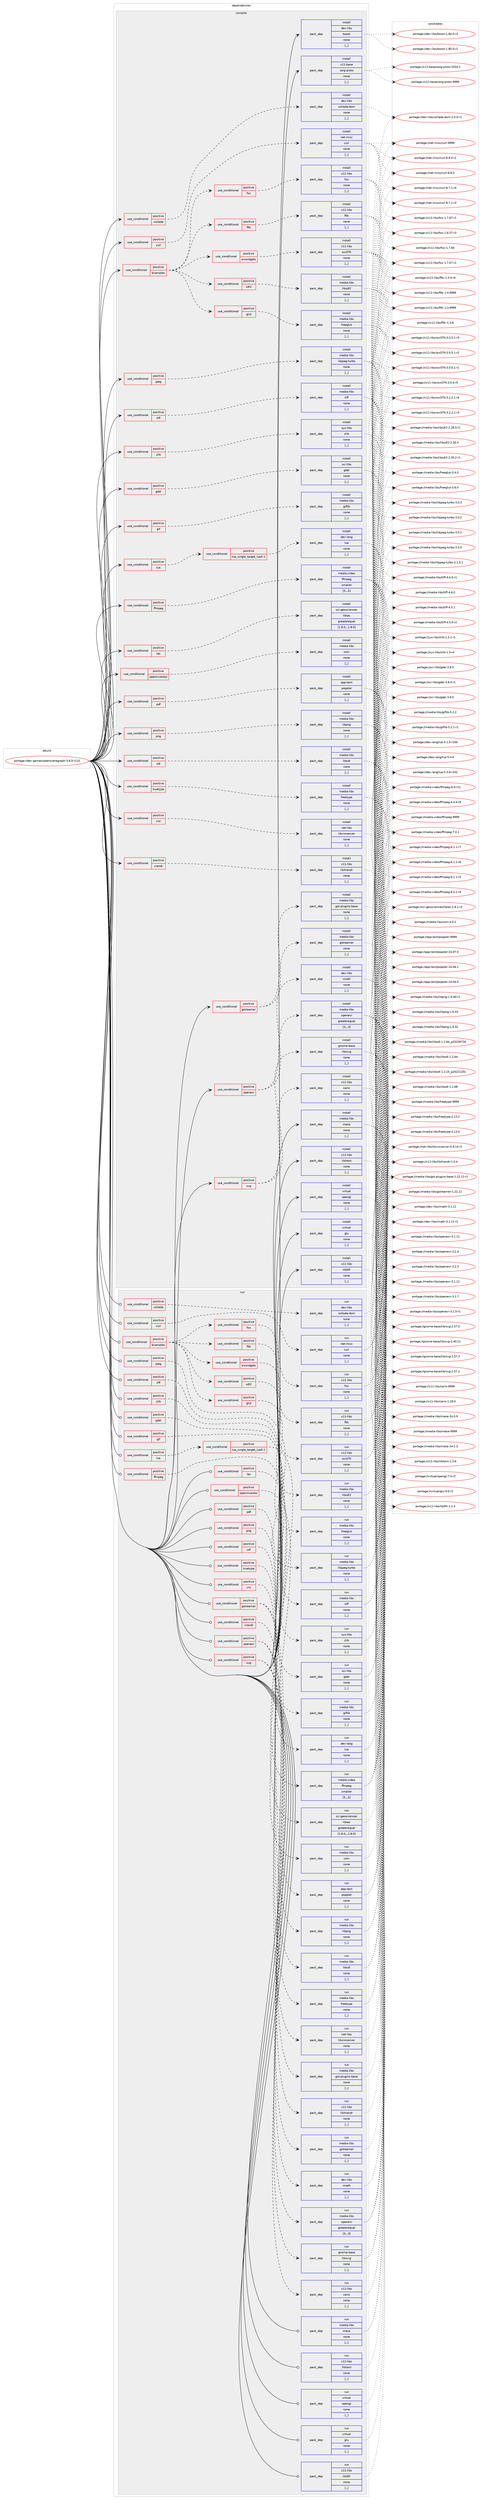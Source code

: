 digraph prolog {

# *************
# Graph options
# *************

newrank=true;
concentrate=true;
compound=true;
graph [rankdir=LR,fontname=Helvetica,fontsize=10,ranksep=1.5];#, ranksep=2.5, nodesep=0.2];
edge  [arrowhead=vee];
node  [fontname=Helvetica,fontsize=10];

# **********
# The ebuild
# **********

subgraph cluster_leftcol {
color=gray;
rank=same;
label=<<i>ebuild</i>>;
id [label="portage://dev-games/openscenegraph-3.6.5-r115", color=red, width=4, href="../dev-games/openscenegraph-3.6.5-r115.svg"];
}

# ****************
# The dependencies
# ****************

subgraph cluster_midcol {
color=gray;
label=<<i>dependencies</i>>;
subgraph cluster_compile {
fillcolor="#eeeeee";
style=filled;
label=<<i>compile</i>>;
subgraph cond19672 {
dependency74488 [label=<<TABLE BORDER="0" CELLBORDER="1" CELLSPACING="0" CELLPADDING="4"><TR><TD ROWSPAN="3" CELLPADDING="10">use_conditional</TD></TR><TR><TD>positive</TD></TR><TR><TD>collada</TD></TR></TABLE>>, shape=none, color=red];
subgraph pack53874 {
dependency74489 [label=<<TABLE BORDER="0" CELLBORDER="1" CELLSPACING="0" CELLPADDING="4" WIDTH="220"><TR><TD ROWSPAN="6" CELLPADDING="30">pack_dep</TD></TR><TR><TD WIDTH="110">install</TD></TR><TR><TD>dev-libs</TD></TR><TR><TD>collada-dom</TD></TR><TR><TD>none</TD></TR><TR><TD>[,,]</TD></TR></TABLE>>, shape=none, color=blue];
}
dependency74488:e -> dependency74489:w [weight=20,style="dashed",arrowhead="vee"];
}
id:e -> dependency74488:w [weight=20,style="solid",arrowhead="vee"];
subgraph cond19673 {
dependency74490 [label=<<TABLE BORDER="0" CELLBORDER="1" CELLSPACING="0" CELLPADDING="4"><TR><TD ROWSPAN="3" CELLPADDING="10">use_conditional</TD></TR><TR><TD>positive</TD></TR><TR><TD>curl</TD></TR></TABLE>>, shape=none, color=red];
subgraph pack53875 {
dependency74491 [label=<<TABLE BORDER="0" CELLBORDER="1" CELLSPACING="0" CELLPADDING="4" WIDTH="220"><TR><TD ROWSPAN="6" CELLPADDING="30">pack_dep</TD></TR><TR><TD WIDTH="110">install</TD></TR><TR><TD>net-misc</TD></TR><TR><TD>curl</TD></TR><TR><TD>none</TD></TR><TR><TD>[,,]</TD></TR></TABLE>>, shape=none, color=blue];
}
dependency74490:e -> dependency74491:w [weight=20,style="dashed",arrowhead="vee"];
}
id:e -> dependency74490:w [weight=20,style="solid",arrowhead="vee"];
subgraph cond19674 {
dependency74492 [label=<<TABLE BORDER="0" CELLBORDER="1" CELLSPACING="0" CELLPADDING="4"><TR><TD ROWSPAN="3" CELLPADDING="10">use_conditional</TD></TR><TR><TD>positive</TD></TR><TR><TD>examples</TD></TR></TABLE>>, shape=none, color=red];
subgraph cond19675 {
dependency74493 [label=<<TABLE BORDER="0" CELLBORDER="1" CELLSPACING="0" CELLPADDING="4"><TR><TD ROWSPAN="3" CELLPADDING="10">use_conditional</TD></TR><TR><TD>positive</TD></TR><TR><TD>fltk</TD></TR></TABLE>>, shape=none, color=red];
subgraph pack53876 {
dependency74494 [label=<<TABLE BORDER="0" CELLBORDER="1" CELLSPACING="0" CELLPADDING="4" WIDTH="220"><TR><TD ROWSPAN="6" CELLPADDING="30">pack_dep</TD></TR><TR><TD WIDTH="110">install</TD></TR><TR><TD>x11-libs</TD></TR><TR><TD>fltk</TD></TR><TR><TD>none</TD></TR><TR><TD>[,,]</TD></TR></TABLE>>, shape=none, color=blue];
}
dependency74493:e -> dependency74494:w [weight=20,style="dashed",arrowhead="vee"];
}
dependency74492:e -> dependency74493:w [weight=20,style="dashed",arrowhead="vee"];
subgraph cond19676 {
dependency74495 [label=<<TABLE BORDER="0" CELLBORDER="1" CELLSPACING="0" CELLPADDING="4"><TR><TD ROWSPAN="3" CELLPADDING="10">use_conditional</TD></TR><TR><TD>positive</TD></TR><TR><TD>fox</TD></TR></TABLE>>, shape=none, color=red];
subgraph pack53877 {
dependency74496 [label=<<TABLE BORDER="0" CELLBORDER="1" CELLSPACING="0" CELLPADDING="4" WIDTH="220"><TR><TD ROWSPAN="6" CELLPADDING="30">pack_dep</TD></TR><TR><TD WIDTH="110">install</TD></TR><TR><TD>x11-libs</TD></TR><TR><TD>fox</TD></TR><TR><TD>none</TD></TR><TR><TD>[,,]</TD></TR></TABLE>>, shape=none, color=blue];
}
dependency74495:e -> dependency74496:w [weight=20,style="dashed",arrowhead="vee"];
}
dependency74492:e -> dependency74495:w [weight=20,style="dashed",arrowhead="vee"];
subgraph cond19677 {
dependency74497 [label=<<TABLE BORDER="0" CELLBORDER="1" CELLSPACING="0" CELLPADDING="4"><TR><TD ROWSPAN="3" CELLPADDING="10">use_conditional</TD></TR><TR><TD>positive</TD></TR><TR><TD>glut</TD></TR></TABLE>>, shape=none, color=red];
subgraph pack53878 {
dependency74498 [label=<<TABLE BORDER="0" CELLBORDER="1" CELLSPACING="0" CELLPADDING="4" WIDTH="220"><TR><TD ROWSPAN="6" CELLPADDING="30">pack_dep</TD></TR><TR><TD WIDTH="110">install</TD></TR><TR><TD>media-libs</TD></TR><TR><TD>freeglut</TD></TR><TR><TD>none</TD></TR><TR><TD>[,,]</TD></TR></TABLE>>, shape=none, color=blue];
}
dependency74497:e -> dependency74498:w [weight=20,style="dashed",arrowhead="vee"];
}
dependency74492:e -> dependency74497:w [weight=20,style="dashed",arrowhead="vee"];
subgraph cond19678 {
dependency74499 [label=<<TABLE BORDER="0" CELLBORDER="1" CELLSPACING="0" CELLPADDING="4"><TR><TD ROWSPAN="3" CELLPADDING="10">use_conditional</TD></TR><TR><TD>positive</TD></TR><TR><TD>sdl2</TD></TR></TABLE>>, shape=none, color=red];
subgraph pack53879 {
dependency74500 [label=<<TABLE BORDER="0" CELLBORDER="1" CELLSPACING="0" CELLPADDING="4" WIDTH="220"><TR><TD ROWSPAN="6" CELLPADDING="30">pack_dep</TD></TR><TR><TD WIDTH="110">install</TD></TR><TR><TD>media-libs</TD></TR><TR><TD>libsdl2</TD></TR><TR><TD>none</TD></TR><TR><TD>[,,]</TD></TR></TABLE>>, shape=none, color=blue];
}
dependency74499:e -> dependency74500:w [weight=20,style="dashed",arrowhead="vee"];
}
dependency74492:e -> dependency74499:w [weight=20,style="dashed",arrowhead="vee"];
subgraph cond19679 {
dependency74501 [label=<<TABLE BORDER="0" CELLBORDER="1" CELLSPACING="0" CELLPADDING="4"><TR><TD ROWSPAN="3" CELLPADDING="10">use_conditional</TD></TR><TR><TD>positive</TD></TR><TR><TD>wxwidgets</TD></TR></TABLE>>, shape=none, color=red];
subgraph pack53880 {
dependency74502 [label=<<TABLE BORDER="0" CELLBORDER="1" CELLSPACING="0" CELLPADDING="4" WIDTH="220"><TR><TD ROWSPAN="6" CELLPADDING="30">pack_dep</TD></TR><TR><TD WIDTH="110">install</TD></TR><TR><TD>x11-libs</TD></TR><TR><TD>wxGTK</TD></TR><TR><TD>none</TD></TR><TR><TD>[,,]</TD></TR></TABLE>>, shape=none, color=blue];
}
dependency74501:e -> dependency74502:w [weight=20,style="dashed",arrowhead="vee"];
}
dependency74492:e -> dependency74501:w [weight=20,style="dashed",arrowhead="vee"];
}
id:e -> dependency74492:w [weight=20,style="solid",arrowhead="vee"];
subgraph cond19680 {
dependency74503 [label=<<TABLE BORDER="0" CELLBORDER="1" CELLSPACING="0" CELLPADDING="4"><TR><TD ROWSPAN="3" CELLPADDING="10">use_conditional</TD></TR><TR><TD>positive</TD></TR><TR><TD>ffmpeg</TD></TR></TABLE>>, shape=none, color=red];
subgraph pack53881 {
dependency74504 [label=<<TABLE BORDER="0" CELLBORDER="1" CELLSPACING="0" CELLPADDING="4" WIDTH="220"><TR><TD ROWSPAN="6" CELLPADDING="30">pack_dep</TD></TR><TR><TD WIDTH="110">install</TD></TR><TR><TD>media-video</TD></TR><TR><TD>ffmpeg</TD></TR><TR><TD>smaller</TD></TR><TR><TD>[5,,,5]</TD></TR></TABLE>>, shape=none, color=blue];
}
dependency74503:e -> dependency74504:w [weight=20,style="dashed",arrowhead="vee"];
}
id:e -> dependency74503:w [weight=20,style="solid",arrowhead="vee"];
subgraph cond19681 {
dependency74505 [label=<<TABLE BORDER="0" CELLBORDER="1" CELLSPACING="0" CELLPADDING="4"><TR><TD ROWSPAN="3" CELLPADDING="10">use_conditional</TD></TR><TR><TD>positive</TD></TR><TR><TD>gdal</TD></TR></TABLE>>, shape=none, color=red];
subgraph pack53882 {
dependency74506 [label=<<TABLE BORDER="0" CELLBORDER="1" CELLSPACING="0" CELLPADDING="4" WIDTH="220"><TR><TD ROWSPAN="6" CELLPADDING="30">pack_dep</TD></TR><TR><TD WIDTH="110">install</TD></TR><TR><TD>sci-libs</TD></TR><TR><TD>gdal</TD></TR><TR><TD>none</TD></TR><TR><TD>[,,]</TD></TR></TABLE>>, shape=none, color=blue];
}
dependency74505:e -> dependency74506:w [weight=20,style="dashed",arrowhead="vee"];
}
id:e -> dependency74505:w [weight=20,style="solid",arrowhead="vee"];
subgraph cond19682 {
dependency74507 [label=<<TABLE BORDER="0" CELLBORDER="1" CELLSPACING="0" CELLPADDING="4"><TR><TD ROWSPAN="3" CELLPADDING="10">use_conditional</TD></TR><TR><TD>positive</TD></TR><TR><TD>gif</TD></TR></TABLE>>, shape=none, color=red];
subgraph pack53883 {
dependency74508 [label=<<TABLE BORDER="0" CELLBORDER="1" CELLSPACING="0" CELLPADDING="4" WIDTH="220"><TR><TD ROWSPAN="6" CELLPADDING="30">pack_dep</TD></TR><TR><TD WIDTH="110">install</TD></TR><TR><TD>media-libs</TD></TR><TR><TD>giflib</TD></TR><TR><TD>none</TD></TR><TR><TD>[,,]</TD></TR></TABLE>>, shape=none, color=blue];
}
dependency74507:e -> dependency74508:w [weight=20,style="dashed",arrowhead="vee"];
}
id:e -> dependency74507:w [weight=20,style="solid",arrowhead="vee"];
subgraph cond19683 {
dependency74509 [label=<<TABLE BORDER="0" CELLBORDER="1" CELLSPACING="0" CELLPADDING="4"><TR><TD ROWSPAN="3" CELLPADDING="10">use_conditional</TD></TR><TR><TD>positive</TD></TR><TR><TD>gstreamer</TD></TR></TABLE>>, shape=none, color=red];
subgraph pack53884 {
dependency74510 [label=<<TABLE BORDER="0" CELLBORDER="1" CELLSPACING="0" CELLPADDING="4" WIDTH="220"><TR><TD ROWSPAN="6" CELLPADDING="30">pack_dep</TD></TR><TR><TD WIDTH="110">install</TD></TR><TR><TD>media-libs</TD></TR><TR><TD>gstreamer</TD></TR><TR><TD>none</TD></TR><TR><TD>[,,]</TD></TR></TABLE>>, shape=none, color=blue];
}
dependency74509:e -> dependency74510:w [weight=20,style="dashed",arrowhead="vee"];
subgraph pack53885 {
dependency74511 [label=<<TABLE BORDER="0" CELLBORDER="1" CELLSPACING="0" CELLPADDING="4" WIDTH="220"><TR><TD ROWSPAN="6" CELLPADDING="30">pack_dep</TD></TR><TR><TD WIDTH="110">install</TD></TR><TR><TD>media-libs</TD></TR><TR><TD>gst-plugins-base</TD></TR><TR><TD>none</TD></TR><TR><TD>[,,]</TD></TR></TABLE>>, shape=none, color=blue];
}
dependency74509:e -> dependency74511:w [weight=20,style="dashed",arrowhead="vee"];
}
id:e -> dependency74509:w [weight=20,style="solid",arrowhead="vee"];
subgraph cond19684 {
dependency74512 [label=<<TABLE BORDER="0" CELLBORDER="1" CELLSPACING="0" CELLPADDING="4"><TR><TD ROWSPAN="3" CELLPADDING="10">use_conditional</TD></TR><TR><TD>positive</TD></TR><TR><TD>jpeg</TD></TR></TABLE>>, shape=none, color=red];
subgraph pack53886 {
dependency74513 [label=<<TABLE BORDER="0" CELLBORDER="1" CELLSPACING="0" CELLPADDING="4" WIDTH="220"><TR><TD ROWSPAN="6" CELLPADDING="30">pack_dep</TD></TR><TR><TD WIDTH="110">install</TD></TR><TR><TD>media-libs</TD></TR><TR><TD>libjpeg-turbo</TD></TR><TR><TD>none</TD></TR><TR><TD>[,,]</TD></TR></TABLE>>, shape=none, color=blue];
}
dependency74512:e -> dependency74513:w [weight=20,style="dashed",arrowhead="vee"];
}
id:e -> dependency74512:w [weight=20,style="solid",arrowhead="vee"];
subgraph cond19685 {
dependency74514 [label=<<TABLE BORDER="0" CELLBORDER="1" CELLSPACING="0" CELLPADDING="4"><TR><TD ROWSPAN="3" CELLPADDING="10">use_conditional</TD></TR><TR><TD>positive</TD></TR><TR><TD>las</TD></TR></TABLE>>, shape=none, color=red];
subgraph pack53887 {
dependency74515 [label=<<TABLE BORDER="0" CELLBORDER="1" CELLSPACING="0" CELLPADDING="4" WIDTH="220"><TR><TD ROWSPAN="6" CELLPADDING="30">pack_dep</TD></TR><TR><TD WIDTH="110">install</TD></TR><TR><TD>sci-geosciences</TD></TR><TR><TD>liblas</TD></TR><TR><TD>greaterequal</TD></TR><TR><TD>[1.8.0,,,1.8.0]</TD></TR></TABLE>>, shape=none, color=blue];
}
dependency74514:e -> dependency74515:w [weight=20,style="dashed",arrowhead="vee"];
}
id:e -> dependency74514:w [weight=20,style="solid",arrowhead="vee"];
subgraph cond19686 {
dependency74516 [label=<<TABLE BORDER="0" CELLBORDER="1" CELLSPACING="0" CELLPADDING="4"><TR><TD ROWSPAN="3" CELLPADDING="10">use_conditional</TD></TR><TR><TD>positive</TD></TR><TR><TD>lua</TD></TR></TABLE>>, shape=none, color=red];
subgraph cond19687 {
dependency74517 [label=<<TABLE BORDER="0" CELLBORDER="1" CELLSPACING="0" CELLPADDING="4"><TR><TD ROWSPAN="3" CELLPADDING="10">use_conditional</TD></TR><TR><TD>positive</TD></TR><TR><TD>lua_single_target_lua5-1</TD></TR></TABLE>>, shape=none, color=red];
subgraph pack53888 {
dependency74518 [label=<<TABLE BORDER="0" CELLBORDER="1" CELLSPACING="0" CELLPADDING="4" WIDTH="220"><TR><TD ROWSPAN="6" CELLPADDING="30">pack_dep</TD></TR><TR><TD WIDTH="110">install</TD></TR><TR><TD>dev-lang</TD></TR><TR><TD>lua</TD></TR><TR><TD>none</TD></TR><TR><TD>[,,]</TD></TR></TABLE>>, shape=none, color=blue];
}
dependency74517:e -> dependency74518:w [weight=20,style="dashed",arrowhead="vee"];
}
dependency74516:e -> dependency74517:w [weight=20,style="dashed",arrowhead="vee"];
}
id:e -> dependency74516:w [weight=20,style="solid",arrowhead="vee"];
subgraph cond19688 {
dependency74519 [label=<<TABLE BORDER="0" CELLBORDER="1" CELLSPACING="0" CELLPADDING="4"><TR><TD ROWSPAN="3" CELLPADDING="10">use_conditional</TD></TR><TR><TD>positive</TD></TR><TR><TD>openexr</TD></TR></TABLE>>, shape=none, color=red];
subgraph pack53889 {
dependency74520 [label=<<TABLE BORDER="0" CELLBORDER="1" CELLSPACING="0" CELLPADDING="4" WIDTH="220"><TR><TD ROWSPAN="6" CELLPADDING="30">pack_dep</TD></TR><TR><TD WIDTH="110">install</TD></TR><TR><TD>dev-libs</TD></TR><TR><TD>imath</TD></TR><TR><TD>none</TD></TR><TR><TD>[,,]</TD></TR></TABLE>>, shape=none, color=blue];
}
dependency74519:e -> dependency74520:w [weight=20,style="dashed",arrowhead="vee"];
subgraph pack53890 {
dependency74521 [label=<<TABLE BORDER="0" CELLBORDER="1" CELLSPACING="0" CELLPADDING="4" WIDTH="220"><TR><TD ROWSPAN="6" CELLPADDING="30">pack_dep</TD></TR><TR><TD WIDTH="110">install</TD></TR><TR><TD>media-libs</TD></TR><TR><TD>openexr</TD></TR><TR><TD>greaterequal</TD></TR><TR><TD>[3,,,3]</TD></TR></TABLE>>, shape=none, color=blue];
}
dependency74519:e -> dependency74521:w [weight=20,style="dashed",arrowhead="vee"];
}
id:e -> dependency74519:w [weight=20,style="solid",arrowhead="vee"];
subgraph cond19689 {
dependency74522 [label=<<TABLE BORDER="0" CELLBORDER="1" CELLSPACING="0" CELLPADDING="4"><TR><TD ROWSPAN="3" CELLPADDING="10">use_conditional</TD></TR><TR><TD>positive</TD></TR><TR><TD>openinventor</TD></TR></TABLE>>, shape=none, color=red];
subgraph pack53891 {
dependency74523 [label=<<TABLE BORDER="0" CELLBORDER="1" CELLSPACING="0" CELLPADDING="4" WIDTH="220"><TR><TD ROWSPAN="6" CELLPADDING="30">pack_dep</TD></TR><TR><TD WIDTH="110">install</TD></TR><TR><TD>media-libs</TD></TR><TR><TD>coin</TD></TR><TR><TD>none</TD></TR><TR><TD>[,,]</TD></TR></TABLE>>, shape=none, color=blue];
}
dependency74522:e -> dependency74523:w [weight=20,style="dashed",arrowhead="vee"];
}
id:e -> dependency74522:w [weight=20,style="solid",arrowhead="vee"];
subgraph cond19690 {
dependency74524 [label=<<TABLE BORDER="0" CELLBORDER="1" CELLSPACING="0" CELLPADDING="4"><TR><TD ROWSPAN="3" CELLPADDING="10">use_conditional</TD></TR><TR><TD>positive</TD></TR><TR><TD>pdf</TD></TR></TABLE>>, shape=none, color=red];
subgraph pack53892 {
dependency74525 [label=<<TABLE BORDER="0" CELLBORDER="1" CELLSPACING="0" CELLPADDING="4" WIDTH="220"><TR><TD ROWSPAN="6" CELLPADDING="30">pack_dep</TD></TR><TR><TD WIDTH="110">install</TD></TR><TR><TD>app-text</TD></TR><TR><TD>poppler</TD></TR><TR><TD>none</TD></TR><TR><TD>[,,]</TD></TR></TABLE>>, shape=none, color=blue];
}
dependency74524:e -> dependency74525:w [weight=20,style="dashed",arrowhead="vee"];
}
id:e -> dependency74524:w [weight=20,style="solid",arrowhead="vee"];
subgraph cond19691 {
dependency74526 [label=<<TABLE BORDER="0" CELLBORDER="1" CELLSPACING="0" CELLPADDING="4"><TR><TD ROWSPAN="3" CELLPADDING="10">use_conditional</TD></TR><TR><TD>positive</TD></TR><TR><TD>png</TD></TR></TABLE>>, shape=none, color=red];
subgraph pack53893 {
dependency74527 [label=<<TABLE BORDER="0" CELLBORDER="1" CELLSPACING="0" CELLPADDING="4" WIDTH="220"><TR><TD ROWSPAN="6" CELLPADDING="30">pack_dep</TD></TR><TR><TD WIDTH="110">install</TD></TR><TR><TD>media-libs</TD></TR><TR><TD>libpng</TD></TR><TR><TD>none</TD></TR><TR><TD>[,,]</TD></TR></TABLE>>, shape=none, color=blue];
}
dependency74526:e -> dependency74527:w [weight=20,style="dashed",arrowhead="vee"];
}
id:e -> dependency74526:w [weight=20,style="solid",arrowhead="vee"];
subgraph cond19692 {
dependency74528 [label=<<TABLE BORDER="0" CELLBORDER="1" CELLSPACING="0" CELLPADDING="4"><TR><TD ROWSPAN="3" CELLPADDING="10">use_conditional</TD></TR><TR><TD>positive</TD></TR><TR><TD>sdl</TD></TR></TABLE>>, shape=none, color=red];
subgraph pack53894 {
dependency74529 [label=<<TABLE BORDER="0" CELLBORDER="1" CELLSPACING="0" CELLPADDING="4" WIDTH="220"><TR><TD ROWSPAN="6" CELLPADDING="30">pack_dep</TD></TR><TR><TD WIDTH="110">install</TD></TR><TR><TD>media-libs</TD></TR><TR><TD>libsdl</TD></TR><TR><TD>none</TD></TR><TR><TD>[,,]</TD></TR></TABLE>>, shape=none, color=blue];
}
dependency74528:e -> dependency74529:w [weight=20,style="dashed",arrowhead="vee"];
}
id:e -> dependency74528:w [weight=20,style="solid",arrowhead="vee"];
subgraph cond19693 {
dependency74530 [label=<<TABLE BORDER="0" CELLBORDER="1" CELLSPACING="0" CELLPADDING="4"><TR><TD ROWSPAN="3" CELLPADDING="10">use_conditional</TD></TR><TR><TD>positive</TD></TR><TR><TD>svg</TD></TR></TABLE>>, shape=none, color=red];
subgraph pack53895 {
dependency74531 [label=<<TABLE BORDER="0" CELLBORDER="1" CELLSPACING="0" CELLPADDING="4" WIDTH="220"><TR><TD ROWSPAN="6" CELLPADDING="30">pack_dep</TD></TR><TR><TD WIDTH="110">install</TD></TR><TR><TD>gnome-base</TD></TR><TR><TD>librsvg</TD></TR><TR><TD>none</TD></TR><TR><TD>[,,]</TD></TR></TABLE>>, shape=none, color=blue];
}
dependency74530:e -> dependency74531:w [weight=20,style="dashed",arrowhead="vee"];
subgraph pack53896 {
dependency74532 [label=<<TABLE BORDER="0" CELLBORDER="1" CELLSPACING="0" CELLPADDING="4" WIDTH="220"><TR><TD ROWSPAN="6" CELLPADDING="30">pack_dep</TD></TR><TR><TD WIDTH="110">install</TD></TR><TR><TD>x11-libs</TD></TR><TR><TD>cairo</TD></TR><TR><TD>none</TD></TR><TR><TD>[,,]</TD></TR></TABLE>>, shape=none, color=blue];
}
dependency74530:e -> dependency74532:w [weight=20,style="dashed",arrowhead="vee"];
}
id:e -> dependency74530:w [weight=20,style="solid",arrowhead="vee"];
subgraph cond19694 {
dependency74533 [label=<<TABLE BORDER="0" CELLBORDER="1" CELLSPACING="0" CELLPADDING="4"><TR><TD ROWSPAN="3" CELLPADDING="10">use_conditional</TD></TR><TR><TD>positive</TD></TR><TR><TD>tiff</TD></TR></TABLE>>, shape=none, color=red];
subgraph pack53897 {
dependency74534 [label=<<TABLE BORDER="0" CELLBORDER="1" CELLSPACING="0" CELLPADDING="4" WIDTH="220"><TR><TD ROWSPAN="6" CELLPADDING="30">pack_dep</TD></TR><TR><TD WIDTH="110">install</TD></TR><TR><TD>media-libs</TD></TR><TR><TD>tiff</TD></TR><TR><TD>none</TD></TR><TR><TD>[,,]</TD></TR></TABLE>>, shape=none, color=blue];
}
dependency74533:e -> dependency74534:w [weight=20,style="dashed",arrowhead="vee"];
}
id:e -> dependency74533:w [weight=20,style="solid",arrowhead="vee"];
subgraph cond19695 {
dependency74535 [label=<<TABLE BORDER="0" CELLBORDER="1" CELLSPACING="0" CELLPADDING="4"><TR><TD ROWSPAN="3" CELLPADDING="10">use_conditional</TD></TR><TR><TD>positive</TD></TR><TR><TD>truetype</TD></TR></TABLE>>, shape=none, color=red];
subgraph pack53898 {
dependency74536 [label=<<TABLE BORDER="0" CELLBORDER="1" CELLSPACING="0" CELLPADDING="4" WIDTH="220"><TR><TD ROWSPAN="6" CELLPADDING="30">pack_dep</TD></TR><TR><TD WIDTH="110">install</TD></TR><TR><TD>media-libs</TD></TR><TR><TD>freetype</TD></TR><TR><TD>none</TD></TR><TR><TD>[,,]</TD></TR></TABLE>>, shape=none, color=blue];
}
dependency74535:e -> dependency74536:w [weight=20,style="dashed",arrowhead="vee"];
}
id:e -> dependency74535:w [weight=20,style="solid",arrowhead="vee"];
subgraph cond19696 {
dependency74537 [label=<<TABLE BORDER="0" CELLBORDER="1" CELLSPACING="0" CELLPADDING="4"><TR><TD ROWSPAN="3" CELLPADDING="10">use_conditional</TD></TR><TR><TD>positive</TD></TR><TR><TD>vnc</TD></TR></TABLE>>, shape=none, color=red];
subgraph pack53899 {
dependency74538 [label=<<TABLE BORDER="0" CELLBORDER="1" CELLSPACING="0" CELLPADDING="4" WIDTH="220"><TR><TD ROWSPAN="6" CELLPADDING="30">pack_dep</TD></TR><TR><TD WIDTH="110">install</TD></TR><TR><TD>net-libs</TD></TR><TR><TD>libvncserver</TD></TR><TR><TD>none</TD></TR><TR><TD>[,,]</TD></TR></TABLE>>, shape=none, color=blue];
}
dependency74537:e -> dependency74538:w [weight=20,style="dashed",arrowhead="vee"];
}
id:e -> dependency74537:w [weight=20,style="solid",arrowhead="vee"];
subgraph cond19697 {
dependency74539 [label=<<TABLE BORDER="0" CELLBORDER="1" CELLSPACING="0" CELLPADDING="4"><TR><TD ROWSPAN="3" CELLPADDING="10">use_conditional</TD></TR><TR><TD>positive</TD></TR><TR><TD>xrandr</TD></TR></TABLE>>, shape=none, color=red];
subgraph pack53900 {
dependency74540 [label=<<TABLE BORDER="0" CELLBORDER="1" CELLSPACING="0" CELLPADDING="4" WIDTH="220"><TR><TD ROWSPAN="6" CELLPADDING="30">pack_dep</TD></TR><TR><TD WIDTH="110">install</TD></TR><TR><TD>x11-libs</TD></TR><TR><TD>libXrandr</TD></TR><TR><TD>none</TD></TR><TR><TD>[,,]</TD></TR></TABLE>>, shape=none, color=blue];
}
dependency74539:e -> dependency74540:w [weight=20,style="dashed",arrowhead="vee"];
}
id:e -> dependency74539:w [weight=20,style="solid",arrowhead="vee"];
subgraph cond19698 {
dependency74541 [label=<<TABLE BORDER="0" CELLBORDER="1" CELLSPACING="0" CELLPADDING="4"><TR><TD ROWSPAN="3" CELLPADDING="10">use_conditional</TD></TR><TR><TD>positive</TD></TR><TR><TD>zlib</TD></TR></TABLE>>, shape=none, color=red];
subgraph pack53901 {
dependency74542 [label=<<TABLE BORDER="0" CELLBORDER="1" CELLSPACING="0" CELLPADDING="4" WIDTH="220"><TR><TD ROWSPAN="6" CELLPADDING="30">pack_dep</TD></TR><TR><TD WIDTH="110">install</TD></TR><TR><TD>sys-libs</TD></TR><TR><TD>zlib</TD></TR><TR><TD>none</TD></TR><TR><TD>[,,]</TD></TR></TABLE>>, shape=none, color=blue];
}
dependency74541:e -> dependency74542:w [weight=20,style="dashed",arrowhead="vee"];
}
id:e -> dependency74541:w [weight=20,style="solid",arrowhead="vee"];
subgraph pack53902 {
dependency74543 [label=<<TABLE BORDER="0" CELLBORDER="1" CELLSPACING="0" CELLPADDING="4" WIDTH="220"><TR><TD ROWSPAN="6" CELLPADDING="30">pack_dep</TD></TR><TR><TD WIDTH="110">install</TD></TR><TR><TD>dev-libs</TD></TR><TR><TD>boost</TD></TR><TR><TD>none</TD></TR><TR><TD>[,,]</TD></TR></TABLE>>, shape=none, color=blue];
}
id:e -> dependency74543:w [weight=20,style="solid",arrowhead="vee"];
subgraph pack53903 {
dependency74544 [label=<<TABLE BORDER="0" CELLBORDER="1" CELLSPACING="0" CELLPADDING="4" WIDTH="220"><TR><TD ROWSPAN="6" CELLPADDING="30">pack_dep</TD></TR><TR><TD WIDTH="110">install</TD></TR><TR><TD>media-libs</TD></TR><TR><TD>mesa</TD></TR><TR><TD>none</TD></TR><TR><TD>[,,]</TD></TR></TABLE>>, shape=none, color=blue];
}
id:e -> dependency74544:w [weight=20,style="solid",arrowhead="vee"];
subgraph pack53904 {
dependency74545 [label=<<TABLE BORDER="0" CELLBORDER="1" CELLSPACING="0" CELLPADDING="4" WIDTH="220"><TR><TD ROWSPAN="6" CELLPADDING="30">pack_dep</TD></TR><TR><TD WIDTH="110">install</TD></TR><TR><TD>virtual</TD></TR><TR><TD>glu</TD></TR><TR><TD>none</TD></TR><TR><TD>[,,]</TD></TR></TABLE>>, shape=none, color=blue];
}
id:e -> dependency74545:w [weight=20,style="solid",arrowhead="vee"];
subgraph pack53905 {
dependency74546 [label=<<TABLE BORDER="0" CELLBORDER="1" CELLSPACING="0" CELLPADDING="4" WIDTH="220"><TR><TD ROWSPAN="6" CELLPADDING="30">pack_dep</TD></TR><TR><TD WIDTH="110">install</TD></TR><TR><TD>virtual</TD></TR><TR><TD>opengl</TD></TR><TR><TD>none</TD></TR><TR><TD>[,,]</TD></TR></TABLE>>, shape=none, color=blue];
}
id:e -> dependency74546:w [weight=20,style="solid",arrowhead="vee"];
subgraph pack53906 {
dependency74547 [label=<<TABLE BORDER="0" CELLBORDER="1" CELLSPACING="0" CELLPADDING="4" WIDTH="220"><TR><TD ROWSPAN="6" CELLPADDING="30">pack_dep</TD></TR><TR><TD WIDTH="110">install</TD></TR><TR><TD>x11-base</TD></TR><TR><TD>xorg-proto</TD></TR><TR><TD>none</TD></TR><TR><TD>[,,]</TD></TR></TABLE>>, shape=none, color=blue];
}
id:e -> dependency74547:w [weight=20,style="solid",arrowhead="vee"];
subgraph pack53907 {
dependency74548 [label=<<TABLE BORDER="0" CELLBORDER="1" CELLSPACING="0" CELLPADDING="4" WIDTH="220"><TR><TD ROWSPAN="6" CELLPADDING="30">pack_dep</TD></TR><TR><TD WIDTH="110">install</TD></TR><TR><TD>x11-libs</TD></TR><TR><TD>libSM</TD></TR><TR><TD>none</TD></TR><TR><TD>[,,]</TD></TR></TABLE>>, shape=none, color=blue];
}
id:e -> dependency74548:w [weight=20,style="solid",arrowhead="vee"];
subgraph pack53908 {
dependency74549 [label=<<TABLE BORDER="0" CELLBORDER="1" CELLSPACING="0" CELLPADDING="4" WIDTH="220"><TR><TD ROWSPAN="6" CELLPADDING="30">pack_dep</TD></TR><TR><TD WIDTH="110">install</TD></TR><TR><TD>x11-libs</TD></TR><TR><TD>libXext</TD></TR><TR><TD>none</TD></TR><TR><TD>[,,]</TD></TR></TABLE>>, shape=none, color=blue];
}
id:e -> dependency74549:w [weight=20,style="solid",arrowhead="vee"];
}
subgraph cluster_compileandrun {
fillcolor="#eeeeee";
style=filled;
label=<<i>compile and run</i>>;
}
subgraph cluster_run {
fillcolor="#eeeeee";
style=filled;
label=<<i>run</i>>;
subgraph cond19699 {
dependency74550 [label=<<TABLE BORDER="0" CELLBORDER="1" CELLSPACING="0" CELLPADDING="4"><TR><TD ROWSPAN="3" CELLPADDING="10">use_conditional</TD></TR><TR><TD>positive</TD></TR><TR><TD>collada</TD></TR></TABLE>>, shape=none, color=red];
subgraph pack53909 {
dependency74551 [label=<<TABLE BORDER="0" CELLBORDER="1" CELLSPACING="0" CELLPADDING="4" WIDTH="220"><TR><TD ROWSPAN="6" CELLPADDING="30">pack_dep</TD></TR><TR><TD WIDTH="110">run</TD></TR><TR><TD>dev-libs</TD></TR><TR><TD>collada-dom</TD></TR><TR><TD>none</TD></TR><TR><TD>[,,]</TD></TR></TABLE>>, shape=none, color=blue];
}
dependency74550:e -> dependency74551:w [weight=20,style="dashed",arrowhead="vee"];
}
id:e -> dependency74550:w [weight=20,style="solid",arrowhead="odot"];
subgraph cond19700 {
dependency74552 [label=<<TABLE BORDER="0" CELLBORDER="1" CELLSPACING="0" CELLPADDING="4"><TR><TD ROWSPAN="3" CELLPADDING="10">use_conditional</TD></TR><TR><TD>positive</TD></TR><TR><TD>curl</TD></TR></TABLE>>, shape=none, color=red];
subgraph pack53910 {
dependency74553 [label=<<TABLE BORDER="0" CELLBORDER="1" CELLSPACING="0" CELLPADDING="4" WIDTH="220"><TR><TD ROWSPAN="6" CELLPADDING="30">pack_dep</TD></TR><TR><TD WIDTH="110">run</TD></TR><TR><TD>net-misc</TD></TR><TR><TD>curl</TD></TR><TR><TD>none</TD></TR><TR><TD>[,,]</TD></TR></TABLE>>, shape=none, color=blue];
}
dependency74552:e -> dependency74553:w [weight=20,style="dashed",arrowhead="vee"];
}
id:e -> dependency74552:w [weight=20,style="solid",arrowhead="odot"];
subgraph cond19701 {
dependency74554 [label=<<TABLE BORDER="0" CELLBORDER="1" CELLSPACING="0" CELLPADDING="4"><TR><TD ROWSPAN="3" CELLPADDING="10">use_conditional</TD></TR><TR><TD>positive</TD></TR><TR><TD>examples</TD></TR></TABLE>>, shape=none, color=red];
subgraph cond19702 {
dependency74555 [label=<<TABLE BORDER="0" CELLBORDER="1" CELLSPACING="0" CELLPADDING="4"><TR><TD ROWSPAN="3" CELLPADDING="10">use_conditional</TD></TR><TR><TD>positive</TD></TR><TR><TD>fltk</TD></TR></TABLE>>, shape=none, color=red];
subgraph pack53911 {
dependency74556 [label=<<TABLE BORDER="0" CELLBORDER="1" CELLSPACING="0" CELLPADDING="4" WIDTH="220"><TR><TD ROWSPAN="6" CELLPADDING="30">pack_dep</TD></TR><TR><TD WIDTH="110">run</TD></TR><TR><TD>x11-libs</TD></TR><TR><TD>fltk</TD></TR><TR><TD>none</TD></TR><TR><TD>[,,]</TD></TR></TABLE>>, shape=none, color=blue];
}
dependency74555:e -> dependency74556:w [weight=20,style="dashed",arrowhead="vee"];
}
dependency74554:e -> dependency74555:w [weight=20,style="dashed",arrowhead="vee"];
subgraph cond19703 {
dependency74557 [label=<<TABLE BORDER="0" CELLBORDER="1" CELLSPACING="0" CELLPADDING="4"><TR><TD ROWSPAN="3" CELLPADDING="10">use_conditional</TD></TR><TR><TD>positive</TD></TR><TR><TD>fox</TD></TR></TABLE>>, shape=none, color=red];
subgraph pack53912 {
dependency74558 [label=<<TABLE BORDER="0" CELLBORDER="1" CELLSPACING="0" CELLPADDING="4" WIDTH="220"><TR><TD ROWSPAN="6" CELLPADDING="30">pack_dep</TD></TR><TR><TD WIDTH="110">run</TD></TR><TR><TD>x11-libs</TD></TR><TR><TD>fox</TD></TR><TR><TD>none</TD></TR><TR><TD>[,,]</TD></TR></TABLE>>, shape=none, color=blue];
}
dependency74557:e -> dependency74558:w [weight=20,style="dashed",arrowhead="vee"];
}
dependency74554:e -> dependency74557:w [weight=20,style="dashed",arrowhead="vee"];
subgraph cond19704 {
dependency74559 [label=<<TABLE BORDER="0" CELLBORDER="1" CELLSPACING="0" CELLPADDING="4"><TR><TD ROWSPAN="3" CELLPADDING="10">use_conditional</TD></TR><TR><TD>positive</TD></TR><TR><TD>glut</TD></TR></TABLE>>, shape=none, color=red];
subgraph pack53913 {
dependency74560 [label=<<TABLE BORDER="0" CELLBORDER="1" CELLSPACING="0" CELLPADDING="4" WIDTH="220"><TR><TD ROWSPAN="6" CELLPADDING="30">pack_dep</TD></TR><TR><TD WIDTH="110">run</TD></TR><TR><TD>media-libs</TD></TR><TR><TD>freeglut</TD></TR><TR><TD>none</TD></TR><TR><TD>[,,]</TD></TR></TABLE>>, shape=none, color=blue];
}
dependency74559:e -> dependency74560:w [weight=20,style="dashed",arrowhead="vee"];
}
dependency74554:e -> dependency74559:w [weight=20,style="dashed",arrowhead="vee"];
subgraph cond19705 {
dependency74561 [label=<<TABLE BORDER="0" CELLBORDER="1" CELLSPACING="0" CELLPADDING="4"><TR><TD ROWSPAN="3" CELLPADDING="10">use_conditional</TD></TR><TR><TD>positive</TD></TR><TR><TD>sdl2</TD></TR></TABLE>>, shape=none, color=red];
subgraph pack53914 {
dependency74562 [label=<<TABLE BORDER="0" CELLBORDER="1" CELLSPACING="0" CELLPADDING="4" WIDTH="220"><TR><TD ROWSPAN="6" CELLPADDING="30">pack_dep</TD></TR><TR><TD WIDTH="110">run</TD></TR><TR><TD>media-libs</TD></TR><TR><TD>libsdl2</TD></TR><TR><TD>none</TD></TR><TR><TD>[,,]</TD></TR></TABLE>>, shape=none, color=blue];
}
dependency74561:e -> dependency74562:w [weight=20,style="dashed",arrowhead="vee"];
}
dependency74554:e -> dependency74561:w [weight=20,style="dashed",arrowhead="vee"];
subgraph cond19706 {
dependency74563 [label=<<TABLE BORDER="0" CELLBORDER="1" CELLSPACING="0" CELLPADDING="4"><TR><TD ROWSPAN="3" CELLPADDING="10">use_conditional</TD></TR><TR><TD>positive</TD></TR><TR><TD>wxwidgets</TD></TR></TABLE>>, shape=none, color=red];
subgraph pack53915 {
dependency74564 [label=<<TABLE BORDER="0" CELLBORDER="1" CELLSPACING="0" CELLPADDING="4" WIDTH="220"><TR><TD ROWSPAN="6" CELLPADDING="30">pack_dep</TD></TR><TR><TD WIDTH="110">run</TD></TR><TR><TD>x11-libs</TD></TR><TR><TD>wxGTK</TD></TR><TR><TD>none</TD></TR><TR><TD>[,,]</TD></TR></TABLE>>, shape=none, color=blue];
}
dependency74563:e -> dependency74564:w [weight=20,style="dashed",arrowhead="vee"];
}
dependency74554:e -> dependency74563:w [weight=20,style="dashed",arrowhead="vee"];
}
id:e -> dependency74554:w [weight=20,style="solid",arrowhead="odot"];
subgraph cond19707 {
dependency74565 [label=<<TABLE BORDER="0" CELLBORDER="1" CELLSPACING="0" CELLPADDING="4"><TR><TD ROWSPAN="3" CELLPADDING="10">use_conditional</TD></TR><TR><TD>positive</TD></TR><TR><TD>ffmpeg</TD></TR></TABLE>>, shape=none, color=red];
subgraph pack53916 {
dependency74566 [label=<<TABLE BORDER="0" CELLBORDER="1" CELLSPACING="0" CELLPADDING="4" WIDTH="220"><TR><TD ROWSPAN="6" CELLPADDING="30">pack_dep</TD></TR><TR><TD WIDTH="110">run</TD></TR><TR><TD>media-video</TD></TR><TR><TD>ffmpeg</TD></TR><TR><TD>smaller</TD></TR><TR><TD>[5,,,5]</TD></TR></TABLE>>, shape=none, color=blue];
}
dependency74565:e -> dependency74566:w [weight=20,style="dashed",arrowhead="vee"];
}
id:e -> dependency74565:w [weight=20,style="solid",arrowhead="odot"];
subgraph cond19708 {
dependency74567 [label=<<TABLE BORDER="0" CELLBORDER="1" CELLSPACING="0" CELLPADDING="4"><TR><TD ROWSPAN="3" CELLPADDING="10">use_conditional</TD></TR><TR><TD>positive</TD></TR><TR><TD>gdal</TD></TR></TABLE>>, shape=none, color=red];
subgraph pack53917 {
dependency74568 [label=<<TABLE BORDER="0" CELLBORDER="1" CELLSPACING="0" CELLPADDING="4" WIDTH="220"><TR><TD ROWSPAN="6" CELLPADDING="30">pack_dep</TD></TR><TR><TD WIDTH="110">run</TD></TR><TR><TD>sci-libs</TD></TR><TR><TD>gdal</TD></TR><TR><TD>none</TD></TR><TR><TD>[,,]</TD></TR></TABLE>>, shape=none, color=blue];
}
dependency74567:e -> dependency74568:w [weight=20,style="dashed",arrowhead="vee"];
}
id:e -> dependency74567:w [weight=20,style="solid",arrowhead="odot"];
subgraph cond19709 {
dependency74569 [label=<<TABLE BORDER="0" CELLBORDER="1" CELLSPACING="0" CELLPADDING="4"><TR><TD ROWSPAN="3" CELLPADDING="10">use_conditional</TD></TR><TR><TD>positive</TD></TR><TR><TD>gif</TD></TR></TABLE>>, shape=none, color=red];
subgraph pack53918 {
dependency74570 [label=<<TABLE BORDER="0" CELLBORDER="1" CELLSPACING="0" CELLPADDING="4" WIDTH="220"><TR><TD ROWSPAN="6" CELLPADDING="30">pack_dep</TD></TR><TR><TD WIDTH="110">run</TD></TR><TR><TD>media-libs</TD></TR><TR><TD>giflib</TD></TR><TR><TD>none</TD></TR><TR><TD>[,,]</TD></TR></TABLE>>, shape=none, color=blue];
}
dependency74569:e -> dependency74570:w [weight=20,style="dashed",arrowhead="vee"];
}
id:e -> dependency74569:w [weight=20,style="solid",arrowhead="odot"];
subgraph cond19710 {
dependency74571 [label=<<TABLE BORDER="0" CELLBORDER="1" CELLSPACING="0" CELLPADDING="4"><TR><TD ROWSPAN="3" CELLPADDING="10">use_conditional</TD></TR><TR><TD>positive</TD></TR><TR><TD>gstreamer</TD></TR></TABLE>>, shape=none, color=red];
subgraph pack53919 {
dependency74572 [label=<<TABLE BORDER="0" CELLBORDER="1" CELLSPACING="0" CELLPADDING="4" WIDTH="220"><TR><TD ROWSPAN="6" CELLPADDING="30">pack_dep</TD></TR><TR><TD WIDTH="110">run</TD></TR><TR><TD>media-libs</TD></TR><TR><TD>gstreamer</TD></TR><TR><TD>none</TD></TR><TR><TD>[,,]</TD></TR></TABLE>>, shape=none, color=blue];
}
dependency74571:e -> dependency74572:w [weight=20,style="dashed",arrowhead="vee"];
subgraph pack53920 {
dependency74573 [label=<<TABLE BORDER="0" CELLBORDER="1" CELLSPACING="0" CELLPADDING="4" WIDTH="220"><TR><TD ROWSPAN="6" CELLPADDING="30">pack_dep</TD></TR><TR><TD WIDTH="110">run</TD></TR><TR><TD>media-libs</TD></TR><TR><TD>gst-plugins-base</TD></TR><TR><TD>none</TD></TR><TR><TD>[,,]</TD></TR></TABLE>>, shape=none, color=blue];
}
dependency74571:e -> dependency74573:w [weight=20,style="dashed",arrowhead="vee"];
}
id:e -> dependency74571:w [weight=20,style="solid",arrowhead="odot"];
subgraph cond19711 {
dependency74574 [label=<<TABLE BORDER="0" CELLBORDER="1" CELLSPACING="0" CELLPADDING="4"><TR><TD ROWSPAN="3" CELLPADDING="10">use_conditional</TD></TR><TR><TD>positive</TD></TR><TR><TD>jpeg</TD></TR></TABLE>>, shape=none, color=red];
subgraph pack53921 {
dependency74575 [label=<<TABLE BORDER="0" CELLBORDER="1" CELLSPACING="0" CELLPADDING="4" WIDTH="220"><TR><TD ROWSPAN="6" CELLPADDING="30">pack_dep</TD></TR><TR><TD WIDTH="110">run</TD></TR><TR><TD>media-libs</TD></TR><TR><TD>libjpeg-turbo</TD></TR><TR><TD>none</TD></TR><TR><TD>[,,]</TD></TR></TABLE>>, shape=none, color=blue];
}
dependency74574:e -> dependency74575:w [weight=20,style="dashed",arrowhead="vee"];
}
id:e -> dependency74574:w [weight=20,style="solid",arrowhead="odot"];
subgraph cond19712 {
dependency74576 [label=<<TABLE BORDER="0" CELLBORDER="1" CELLSPACING="0" CELLPADDING="4"><TR><TD ROWSPAN="3" CELLPADDING="10">use_conditional</TD></TR><TR><TD>positive</TD></TR><TR><TD>las</TD></TR></TABLE>>, shape=none, color=red];
subgraph pack53922 {
dependency74577 [label=<<TABLE BORDER="0" CELLBORDER="1" CELLSPACING="0" CELLPADDING="4" WIDTH="220"><TR><TD ROWSPAN="6" CELLPADDING="30">pack_dep</TD></TR><TR><TD WIDTH="110">run</TD></TR><TR><TD>sci-geosciences</TD></TR><TR><TD>liblas</TD></TR><TR><TD>greaterequal</TD></TR><TR><TD>[1.8.0,,,1.8.0]</TD></TR></TABLE>>, shape=none, color=blue];
}
dependency74576:e -> dependency74577:w [weight=20,style="dashed",arrowhead="vee"];
}
id:e -> dependency74576:w [weight=20,style="solid",arrowhead="odot"];
subgraph cond19713 {
dependency74578 [label=<<TABLE BORDER="0" CELLBORDER="1" CELLSPACING="0" CELLPADDING="4"><TR><TD ROWSPAN="3" CELLPADDING="10">use_conditional</TD></TR><TR><TD>positive</TD></TR><TR><TD>lua</TD></TR></TABLE>>, shape=none, color=red];
subgraph cond19714 {
dependency74579 [label=<<TABLE BORDER="0" CELLBORDER="1" CELLSPACING="0" CELLPADDING="4"><TR><TD ROWSPAN="3" CELLPADDING="10">use_conditional</TD></TR><TR><TD>positive</TD></TR><TR><TD>lua_single_target_lua5-1</TD></TR></TABLE>>, shape=none, color=red];
subgraph pack53923 {
dependency74580 [label=<<TABLE BORDER="0" CELLBORDER="1" CELLSPACING="0" CELLPADDING="4" WIDTH="220"><TR><TD ROWSPAN="6" CELLPADDING="30">pack_dep</TD></TR><TR><TD WIDTH="110">run</TD></TR><TR><TD>dev-lang</TD></TR><TR><TD>lua</TD></TR><TR><TD>none</TD></TR><TR><TD>[,,]</TD></TR></TABLE>>, shape=none, color=blue];
}
dependency74579:e -> dependency74580:w [weight=20,style="dashed",arrowhead="vee"];
}
dependency74578:e -> dependency74579:w [weight=20,style="dashed",arrowhead="vee"];
}
id:e -> dependency74578:w [weight=20,style="solid",arrowhead="odot"];
subgraph cond19715 {
dependency74581 [label=<<TABLE BORDER="0" CELLBORDER="1" CELLSPACING="0" CELLPADDING="4"><TR><TD ROWSPAN="3" CELLPADDING="10">use_conditional</TD></TR><TR><TD>positive</TD></TR><TR><TD>openexr</TD></TR></TABLE>>, shape=none, color=red];
subgraph pack53924 {
dependency74582 [label=<<TABLE BORDER="0" CELLBORDER="1" CELLSPACING="0" CELLPADDING="4" WIDTH="220"><TR><TD ROWSPAN="6" CELLPADDING="30">pack_dep</TD></TR><TR><TD WIDTH="110">run</TD></TR><TR><TD>dev-libs</TD></TR><TR><TD>imath</TD></TR><TR><TD>none</TD></TR><TR><TD>[,,]</TD></TR></TABLE>>, shape=none, color=blue];
}
dependency74581:e -> dependency74582:w [weight=20,style="dashed",arrowhead="vee"];
subgraph pack53925 {
dependency74583 [label=<<TABLE BORDER="0" CELLBORDER="1" CELLSPACING="0" CELLPADDING="4" WIDTH="220"><TR><TD ROWSPAN="6" CELLPADDING="30">pack_dep</TD></TR><TR><TD WIDTH="110">run</TD></TR><TR><TD>media-libs</TD></TR><TR><TD>openexr</TD></TR><TR><TD>greaterequal</TD></TR><TR><TD>[3,,,3]</TD></TR></TABLE>>, shape=none, color=blue];
}
dependency74581:e -> dependency74583:w [weight=20,style="dashed",arrowhead="vee"];
}
id:e -> dependency74581:w [weight=20,style="solid",arrowhead="odot"];
subgraph cond19716 {
dependency74584 [label=<<TABLE BORDER="0" CELLBORDER="1" CELLSPACING="0" CELLPADDING="4"><TR><TD ROWSPAN="3" CELLPADDING="10">use_conditional</TD></TR><TR><TD>positive</TD></TR><TR><TD>openinventor</TD></TR></TABLE>>, shape=none, color=red];
subgraph pack53926 {
dependency74585 [label=<<TABLE BORDER="0" CELLBORDER="1" CELLSPACING="0" CELLPADDING="4" WIDTH="220"><TR><TD ROWSPAN="6" CELLPADDING="30">pack_dep</TD></TR><TR><TD WIDTH="110">run</TD></TR><TR><TD>media-libs</TD></TR><TR><TD>coin</TD></TR><TR><TD>none</TD></TR><TR><TD>[,,]</TD></TR></TABLE>>, shape=none, color=blue];
}
dependency74584:e -> dependency74585:w [weight=20,style="dashed",arrowhead="vee"];
}
id:e -> dependency74584:w [weight=20,style="solid",arrowhead="odot"];
subgraph cond19717 {
dependency74586 [label=<<TABLE BORDER="0" CELLBORDER="1" CELLSPACING="0" CELLPADDING="4"><TR><TD ROWSPAN="3" CELLPADDING="10">use_conditional</TD></TR><TR><TD>positive</TD></TR><TR><TD>pdf</TD></TR></TABLE>>, shape=none, color=red];
subgraph pack53927 {
dependency74587 [label=<<TABLE BORDER="0" CELLBORDER="1" CELLSPACING="0" CELLPADDING="4" WIDTH="220"><TR><TD ROWSPAN="6" CELLPADDING="30">pack_dep</TD></TR><TR><TD WIDTH="110">run</TD></TR><TR><TD>app-text</TD></TR><TR><TD>poppler</TD></TR><TR><TD>none</TD></TR><TR><TD>[,,]</TD></TR></TABLE>>, shape=none, color=blue];
}
dependency74586:e -> dependency74587:w [weight=20,style="dashed",arrowhead="vee"];
}
id:e -> dependency74586:w [weight=20,style="solid",arrowhead="odot"];
subgraph cond19718 {
dependency74588 [label=<<TABLE BORDER="0" CELLBORDER="1" CELLSPACING="0" CELLPADDING="4"><TR><TD ROWSPAN="3" CELLPADDING="10">use_conditional</TD></TR><TR><TD>positive</TD></TR><TR><TD>png</TD></TR></TABLE>>, shape=none, color=red];
subgraph pack53928 {
dependency74589 [label=<<TABLE BORDER="0" CELLBORDER="1" CELLSPACING="0" CELLPADDING="4" WIDTH="220"><TR><TD ROWSPAN="6" CELLPADDING="30">pack_dep</TD></TR><TR><TD WIDTH="110">run</TD></TR><TR><TD>media-libs</TD></TR><TR><TD>libpng</TD></TR><TR><TD>none</TD></TR><TR><TD>[,,]</TD></TR></TABLE>>, shape=none, color=blue];
}
dependency74588:e -> dependency74589:w [weight=20,style="dashed",arrowhead="vee"];
}
id:e -> dependency74588:w [weight=20,style="solid",arrowhead="odot"];
subgraph cond19719 {
dependency74590 [label=<<TABLE BORDER="0" CELLBORDER="1" CELLSPACING="0" CELLPADDING="4"><TR><TD ROWSPAN="3" CELLPADDING="10">use_conditional</TD></TR><TR><TD>positive</TD></TR><TR><TD>sdl</TD></TR></TABLE>>, shape=none, color=red];
subgraph pack53929 {
dependency74591 [label=<<TABLE BORDER="0" CELLBORDER="1" CELLSPACING="0" CELLPADDING="4" WIDTH="220"><TR><TD ROWSPAN="6" CELLPADDING="30">pack_dep</TD></TR><TR><TD WIDTH="110">run</TD></TR><TR><TD>media-libs</TD></TR><TR><TD>libsdl</TD></TR><TR><TD>none</TD></TR><TR><TD>[,,]</TD></TR></TABLE>>, shape=none, color=blue];
}
dependency74590:e -> dependency74591:w [weight=20,style="dashed",arrowhead="vee"];
}
id:e -> dependency74590:w [weight=20,style="solid",arrowhead="odot"];
subgraph cond19720 {
dependency74592 [label=<<TABLE BORDER="0" CELLBORDER="1" CELLSPACING="0" CELLPADDING="4"><TR><TD ROWSPAN="3" CELLPADDING="10">use_conditional</TD></TR><TR><TD>positive</TD></TR><TR><TD>svg</TD></TR></TABLE>>, shape=none, color=red];
subgraph pack53930 {
dependency74593 [label=<<TABLE BORDER="0" CELLBORDER="1" CELLSPACING="0" CELLPADDING="4" WIDTH="220"><TR><TD ROWSPAN="6" CELLPADDING="30">pack_dep</TD></TR><TR><TD WIDTH="110">run</TD></TR><TR><TD>gnome-base</TD></TR><TR><TD>librsvg</TD></TR><TR><TD>none</TD></TR><TR><TD>[,,]</TD></TR></TABLE>>, shape=none, color=blue];
}
dependency74592:e -> dependency74593:w [weight=20,style="dashed",arrowhead="vee"];
subgraph pack53931 {
dependency74594 [label=<<TABLE BORDER="0" CELLBORDER="1" CELLSPACING="0" CELLPADDING="4" WIDTH="220"><TR><TD ROWSPAN="6" CELLPADDING="30">pack_dep</TD></TR><TR><TD WIDTH="110">run</TD></TR><TR><TD>x11-libs</TD></TR><TR><TD>cairo</TD></TR><TR><TD>none</TD></TR><TR><TD>[,,]</TD></TR></TABLE>>, shape=none, color=blue];
}
dependency74592:e -> dependency74594:w [weight=20,style="dashed",arrowhead="vee"];
}
id:e -> dependency74592:w [weight=20,style="solid",arrowhead="odot"];
subgraph cond19721 {
dependency74595 [label=<<TABLE BORDER="0" CELLBORDER="1" CELLSPACING="0" CELLPADDING="4"><TR><TD ROWSPAN="3" CELLPADDING="10">use_conditional</TD></TR><TR><TD>positive</TD></TR><TR><TD>tiff</TD></TR></TABLE>>, shape=none, color=red];
subgraph pack53932 {
dependency74596 [label=<<TABLE BORDER="0" CELLBORDER="1" CELLSPACING="0" CELLPADDING="4" WIDTH="220"><TR><TD ROWSPAN="6" CELLPADDING="30">pack_dep</TD></TR><TR><TD WIDTH="110">run</TD></TR><TR><TD>media-libs</TD></TR><TR><TD>tiff</TD></TR><TR><TD>none</TD></TR><TR><TD>[,,]</TD></TR></TABLE>>, shape=none, color=blue];
}
dependency74595:e -> dependency74596:w [weight=20,style="dashed",arrowhead="vee"];
}
id:e -> dependency74595:w [weight=20,style="solid",arrowhead="odot"];
subgraph cond19722 {
dependency74597 [label=<<TABLE BORDER="0" CELLBORDER="1" CELLSPACING="0" CELLPADDING="4"><TR><TD ROWSPAN="3" CELLPADDING="10">use_conditional</TD></TR><TR><TD>positive</TD></TR><TR><TD>truetype</TD></TR></TABLE>>, shape=none, color=red];
subgraph pack53933 {
dependency74598 [label=<<TABLE BORDER="0" CELLBORDER="1" CELLSPACING="0" CELLPADDING="4" WIDTH="220"><TR><TD ROWSPAN="6" CELLPADDING="30">pack_dep</TD></TR><TR><TD WIDTH="110">run</TD></TR><TR><TD>media-libs</TD></TR><TR><TD>freetype</TD></TR><TR><TD>none</TD></TR><TR><TD>[,,]</TD></TR></TABLE>>, shape=none, color=blue];
}
dependency74597:e -> dependency74598:w [weight=20,style="dashed",arrowhead="vee"];
}
id:e -> dependency74597:w [weight=20,style="solid",arrowhead="odot"];
subgraph cond19723 {
dependency74599 [label=<<TABLE BORDER="0" CELLBORDER="1" CELLSPACING="0" CELLPADDING="4"><TR><TD ROWSPAN="3" CELLPADDING="10">use_conditional</TD></TR><TR><TD>positive</TD></TR><TR><TD>vnc</TD></TR></TABLE>>, shape=none, color=red];
subgraph pack53934 {
dependency74600 [label=<<TABLE BORDER="0" CELLBORDER="1" CELLSPACING="0" CELLPADDING="4" WIDTH="220"><TR><TD ROWSPAN="6" CELLPADDING="30">pack_dep</TD></TR><TR><TD WIDTH="110">run</TD></TR><TR><TD>net-libs</TD></TR><TR><TD>libvncserver</TD></TR><TR><TD>none</TD></TR><TR><TD>[,,]</TD></TR></TABLE>>, shape=none, color=blue];
}
dependency74599:e -> dependency74600:w [weight=20,style="dashed",arrowhead="vee"];
}
id:e -> dependency74599:w [weight=20,style="solid",arrowhead="odot"];
subgraph cond19724 {
dependency74601 [label=<<TABLE BORDER="0" CELLBORDER="1" CELLSPACING="0" CELLPADDING="4"><TR><TD ROWSPAN="3" CELLPADDING="10">use_conditional</TD></TR><TR><TD>positive</TD></TR><TR><TD>xrandr</TD></TR></TABLE>>, shape=none, color=red];
subgraph pack53935 {
dependency74602 [label=<<TABLE BORDER="0" CELLBORDER="1" CELLSPACING="0" CELLPADDING="4" WIDTH="220"><TR><TD ROWSPAN="6" CELLPADDING="30">pack_dep</TD></TR><TR><TD WIDTH="110">run</TD></TR><TR><TD>x11-libs</TD></TR><TR><TD>libXrandr</TD></TR><TR><TD>none</TD></TR><TR><TD>[,,]</TD></TR></TABLE>>, shape=none, color=blue];
}
dependency74601:e -> dependency74602:w [weight=20,style="dashed",arrowhead="vee"];
}
id:e -> dependency74601:w [weight=20,style="solid",arrowhead="odot"];
subgraph cond19725 {
dependency74603 [label=<<TABLE BORDER="0" CELLBORDER="1" CELLSPACING="0" CELLPADDING="4"><TR><TD ROWSPAN="3" CELLPADDING="10">use_conditional</TD></TR><TR><TD>positive</TD></TR><TR><TD>zlib</TD></TR></TABLE>>, shape=none, color=red];
subgraph pack53936 {
dependency74604 [label=<<TABLE BORDER="0" CELLBORDER="1" CELLSPACING="0" CELLPADDING="4" WIDTH="220"><TR><TD ROWSPAN="6" CELLPADDING="30">pack_dep</TD></TR><TR><TD WIDTH="110">run</TD></TR><TR><TD>sys-libs</TD></TR><TR><TD>zlib</TD></TR><TR><TD>none</TD></TR><TR><TD>[,,]</TD></TR></TABLE>>, shape=none, color=blue];
}
dependency74603:e -> dependency74604:w [weight=20,style="dashed",arrowhead="vee"];
}
id:e -> dependency74603:w [weight=20,style="solid",arrowhead="odot"];
subgraph pack53937 {
dependency74605 [label=<<TABLE BORDER="0" CELLBORDER="1" CELLSPACING="0" CELLPADDING="4" WIDTH="220"><TR><TD ROWSPAN="6" CELLPADDING="30">pack_dep</TD></TR><TR><TD WIDTH="110">run</TD></TR><TR><TD>media-libs</TD></TR><TR><TD>mesa</TD></TR><TR><TD>none</TD></TR><TR><TD>[,,]</TD></TR></TABLE>>, shape=none, color=blue];
}
id:e -> dependency74605:w [weight=20,style="solid",arrowhead="odot"];
subgraph pack53938 {
dependency74606 [label=<<TABLE BORDER="0" CELLBORDER="1" CELLSPACING="0" CELLPADDING="4" WIDTH="220"><TR><TD ROWSPAN="6" CELLPADDING="30">pack_dep</TD></TR><TR><TD WIDTH="110">run</TD></TR><TR><TD>virtual</TD></TR><TR><TD>glu</TD></TR><TR><TD>none</TD></TR><TR><TD>[,,]</TD></TR></TABLE>>, shape=none, color=blue];
}
id:e -> dependency74606:w [weight=20,style="solid",arrowhead="odot"];
subgraph pack53939 {
dependency74607 [label=<<TABLE BORDER="0" CELLBORDER="1" CELLSPACING="0" CELLPADDING="4" WIDTH="220"><TR><TD ROWSPAN="6" CELLPADDING="30">pack_dep</TD></TR><TR><TD WIDTH="110">run</TD></TR><TR><TD>virtual</TD></TR><TR><TD>opengl</TD></TR><TR><TD>none</TD></TR><TR><TD>[,,]</TD></TR></TABLE>>, shape=none, color=blue];
}
id:e -> dependency74607:w [weight=20,style="solid",arrowhead="odot"];
subgraph pack53940 {
dependency74608 [label=<<TABLE BORDER="0" CELLBORDER="1" CELLSPACING="0" CELLPADDING="4" WIDTH="220"><TR><TD ROWSPAN="6" CELLPADDING="30">pack_dep</TD></TR><TR><TD WIDTH="110">run</TD></TR><TR><TD>x11-libs</TD></TR><TR><TD>libSM</TD></TR><TR><TD>none</TD></TR><TR><TD>[,,]</TD></TR></TABLE>>, shape=none, color=blue];
}
id:e -> dependency74608:w [weight=20,style="solid",arrowhead="odot"];
subgraph pack53941 {
dependency74609 [label=<<TABLE BORDER="0" CELLBORDER="1" CELLSPACING="0" CELLPADDING="4" WIDTH="220"><TR><TD ROWSPAN="6" CELLPADDING="30">pack_dep</TD></TR><TR><TD WIDTH="110">run</TD></TR><TR><TD>x11-libs</TD></TR><TR><TD>libXext</TD></TR><TR><TD>none</TD></TR><TR><TD>[,,]</TD></TR></TABLE>>, shape=none, color=blue];
}
id:e -> dependency74609:w [weight=20,style="solid",arrowhead="odot"];
}
}

# **************
# The candidates
# **************

subgraph cluster_choices {
rank=same;
color=gray;
label=<<i>candidates</i>>;

subgraph choice53874 {
color=black;
nodesep=1;
choice100101118451081059811547991111081089710097451001111094550465346484511449 [label="portage://dev-libs/collada-dom-2.5.0-r1", color=red, width=4,href="../dev-libs/collada-dom-2.5.0-r1.svg"];
dependency74489:e -> choice100101118451081059811547991111081089710097451001111094550465346484511449:w [style=dotted,weight="100"];
}
subgraph choice53875 {
color=black;
nodesep=1;
choice110101116451091051159947991171141084557575757 [label="portage://net-misc/curl-9999", color=red, width=4,href="../net-misc/curl-9999.svg"];
choice110101116451091051159947991171141084556465646484511449 [label="portage://net-misc/curl-8.8.0-r1", color=red, width=4,href="../net-misc/curl-8.8.0-r1.svg"];
choice11010111645109105115994799117114108455646564648 [label="portage://net-misc/curl-8.8.0", color=red, width=4,href="../net-misc/curl-8.8.0.svg"];
choice110101116451091051159947991171141084556465546494511452 [label="portage://net-misc/curl-8.7.1-r4", color=red, width=4,href="../net-misc/curl-8.7.1-r4.svg"];
choice110101116451091051159947991171141084556465546494511451 [label="portage://net-misc/curl-8.7.1-r3", color=red, width=4,href="../net-misc/curl-8.7.1-r3.svg"];
dependency74491:e -> choice110101116451091051159947991171141084557575757:w [style=dotted,weight="100"];
dependency74491:e -> choice110101116451091051159947991171141084556465646484511449:w [style=dotted,weight="100"];
dependency74491:e -> choice11010111645109105115994799117114108455646564648:w [style=dotted,weight="100"];
dependency74491:e -> choice110101116451091051159947991171141084556465546494511452:w [style=dotted,weight="100"];
dependency74491:e -> choice110101116451091051159947991171141084556465546494511451:w [style=dotted,weight="100"];
}
subgraph choice53876 {
color=black;
nodesep=1;
choice1204949451081059811547102108116107454946524657575757 [label="portage://x11-libs/fltk-1.4.9999", color=red, width=4,href="../x11-libs/fltk-1.4.9999.svg"];
choice1204949451081059811547102108116107454946514657575757 [label="portage://x11-libs/fltk-1.3.9999", color=red, width=4,href="../x11-libs/fltk-1.3.9999.svg"];
choice1204949451081059811547102108116107454946514656 [label="portage://x11-libs/fltk-1.3.8", color=red, width=4,href="../x11-libs/fltk-1.3.8.svg"];
choice12049494510810598115471021081161074549465146534511452 [label="portage://x11-libs/fltk-1.3.5-r4", color=red, width=4,href="../x11-libs/fltk-1.3.5-r4.svg"];
dependency74494:e -> choice1204949451081059811547102108116107454946524657575757:w [style=dotted,weight="100"];
dependency74494:e -> choice1204949451081059811547102108116107454946514657575757:w [style=dotted,weight="100"];
dependency74494:e -> choice1204949451081059811547102108116107454946514656:w [style=dotted,weight="100"];
dependency74494:e -> choice12049494510810598115471021081161074549465146534511452:w [style=dotted,weight="100"];
}
subgraph choice53877 {
color=black;
nodesep=1;
choice120494945108105981154710211112045494655465652 [label="portage://x11-libs/fox-1.7.84", color=red, width=4,href="../x11-libs/fox-1.7.84.svg"];
choice1204949451081059811547102111120454946554654554511450 [label="portage://x11-libs/fox-1.7.67-r2", color=red, width=4,href="../x11-libs/fox-1.7.67-r2.svg"];
choice1204949451081059811547102111120454946554654554511449 [label="portage://x11-libs/fox-1.7.67-r1", color=red, width=4,href="../x11-libs/fox-1.7.67-r1.svg"];
choice1204949451081059811547102111120454946544653554511451 [label="portage://x11-libs/fox-1.6.57-r3", color=red, width=4,href="../x11-libs/fox-1.6.57-r3.svg"];
dependency74496:e -> choice120494945108105981154710211112045494655465652:w [style=dotted,weight="100"];
dependency74496:e -> choice1204949451081059811547102111120454946554654554511450:w [style=dotted,weight="100"];
dependency74496:e -> choice1204949451081059811547102111120454946554654554511449:w [style=dotted,weight="100"];
dependency74496:e -> choice1204949451081059811547102111120454946544653554511451:w [style=dotted,weight="100"];
}
subgraph choice53878 {
color=black;
nodesep=1;
choice10910110010597451081059811547102114101101103108117116455146544648 [label="portage://media-libs/freeglut-3.6.0", color=red, width=4,href="../media-libs/freeglut-3.6.0.svg"];
choice10910110010597451081059811547102114101101103108117116455146524648 [label="portage://media-libs/freeglut-3.4.0", color=red, width=4,href="../media-libs/freeglut-3.4.0.svg"];
dependency74498:e -> choice10910110010597451081059811547102114101101103108117116455146544648:w [style=dotted,weight="100"];
dependency74498:e -> choice10910110010597451081059811547102114101101103108117116455146524648:w [style=dotted,weight="100"];
}
subgraph choice53879 {
color=black;
nodesep=1;
choice10910110010597451081059811547108105981151001085045504651484651 [label="portage://media-libs/libsdl2-2.30.3", color=red, width=4,href="../media-libs/libsdl2-2.30.3.svg"];
choice109101100105974510810598115471081059811510010850455046514846504511449 [label="portage://media-libs/libsdl2-2.30.2-r1", color=red, width=4,href="../media-libs/libsdl2-2.30.2-r1.svg"];
choice109101100105974510810598115471081059811510010850455046505646534511449 [label="portage://media-libs/libsdl2-2.28.5-r1", color=red, width=4,href="../media-libs/libsdl2-2.28.5-r1.svg"];
dependency74500:e -> choice10910110010597451081059811547108105981151001085045504651484651:w [style=dotted,weight="100"];
dependency74500:e -> choice109101100105974510810598115471081059811510010850455046514846504511449:w [style=dotted,weight="100"];
dependency74500:e -> choice109101100105974510810598115471081059811510010850455046505646534511449:w [style=dotted,weight="100"];
}
subgraph choice53880 {
color=black;
nodesep=1;
choice120494945108105981154711912071847545514650465046494511452 [label="portage://x11-libs/wxGTK-3.2.2.1-r4", color=red, width=4,href="../x11-libs/wxGTK-3.2.2.1-r4.svg"];
choice120494945108105981154711912071847545514650465046494511451 [label="portage://x11-libs/wxGTK-3.2.2.1-r3", color=red, width=4,href="../x11-libs/wxGTK-3.2.2.1-r3.svg"];
choice120494945108105981154711912071847545514648465346494511451 [label="portage://x11-libs/wxGTK-3.0.5.1-r3", color=red, width=4,href="../x11-libs/wxGTK-3.0.5.1-r3.svg"];
choice120494945108105981154711912071847545514648465346494511450 [label="portage://x11-libs/wxGTK-3.0.5.1-r2", color=red, width=4,href="../x11-libs/wxGTK-3.0.5.1-r2.svg"];
choice120494945108105981154711912071847545514648465346494511449 [label="portage://x11-libs/wxGTK-3.0.5.1-r1", color=red, width=4,href="../x11-libs/wxGTK-3.0.5.1-r1.svg"];
choice12049494510810598115471191207184754551464846524511453 [label="portage://x11-libs/wxGTK-3.0.4-r5", color=red, width=4,href="../x11-libs/wxGTK-3.0.4-r5.svg"];
dependency74502:e -> choice120494945108105981154711912071847545514650465046494511452:w [style=dotted,weight="100"];
dependency74502:e -> choice120494945108105981154711912071847545514650465046494511451:w [style=dotted,weight="100"];
dependency74502:e -> choice120494945108105981154711912071847545514648465346494511451:w [style=dotted,weight="100"];
dependency74502:e -> choice120494945108105981154711912071847545514648465346494511450:w [style=dotted,weight="100"];
dependency74502:e -> choice120494945108105981154711912071847545514648465346494511449:w [style=dotted,weight="100"];
dependency74502:e -> choice12049494510810598115471191207184754551464846524511453:w [style=dotted,weight="100"];
}
subgraph choice53881 {
color=black;
nodesep=1;
choice1091011001059745118105100101111471021021091121011034557575757 [label="portage://media-video/ffmpeg-9999", color=red, width=4,href="../media-video/ffmpeg-9999.svg"];
choice109101100105974511810510010111147102102109112101103455546484649 [label="portage://media-video/ffmpeg-7.0.1", color=red, width=4,href="../media-video/ffmpeg-7.0.1.svg"];
choice1091011001059745118105100101111471021021091121011034554464946494511455 [label="portage://media-video/ffmpeg-6.1.1-r7", color=red, width=4,href="../media-video/ffmpeg-6.1.1-r7.svg"];
choice1091011001059745118105100101111471021021091121011034554464946494511454 [label="portage://media-video/ffmpeg-6.1.1-r6", color=red, width=4,href="../media-video/ffmpeg-6.1.1-r6.svg"];
choice1091011001059745118105100101111471021021091121011034554464946494511453 [label="portage://media-video/ffmpeg-6.1.1-r5", color=red, width=4,href="../media-video/ffmpeg-6.1.1-r5.svg"];
choice1091011001059745118105100101111471021021091121011034554464846494511452 [label="portage://media-video/ffmpeg-6.0.1-r4", color=red, width=4,href="../media-video/ffmpeg-6.0.1-r4.svg"];
choice10910110010597451181051001011114710210210911210110345544648451144950 [label="portage://media-video/ffmpeg-6.0-r12", color=red, width=4,href="../media-video/ffmpeg-6.0-r12.svg"];
choice1091011001059745118105100101111471021021091121011034552465246524511457 [label="portage://media-video/ffmpeg-4.4.4-r9", color=red, width=4,href="../media-video/ffmpeg-4.4.4-r9.svg"];
dependency74504:e -> choice1091011001059745118105100101111471021021091121011034557575757:w [style=dotted,weight="100"];
dependency74504:e -> choice109101100105974511810510010111147102102109112101103455546484649:w [style=dotted,weight="100"];
dependency74504:e -> choice1091011001059745118105100101111471021021091121011034554464946494511455:w [style=dotted,weight="100"];
dependency74504:e -> choice1091011001059745118105100101111471021021091121011034554464946494511454:w [style=dotted,weight="100"];
dependency74504:e -> choice1091011001059745118105100101111471021021091121011034554464946494511453:w [style=dotted,weight="100"];
dependency74504:e -> choice1091011001059745118105100101111471021021091121011034554464846494511452:w [style=dotted,weight="100"];
dependency74504:e -> choice10910110010597451181051001011114710210210911210110345544648451144950:w [style=dotted,weight="100"];
dependency74504:e -> choice1091011001059745118105100101111471021021091121011034552465246524511457:w [style=dotted,weight="100"];
}
subgraph choice53882 {
color=black;
nodesep=1;
choice1159910545108105981154710310097108455146574648 [label="portage://sci-libs/gdal-3.9.0", color=red, width=4,href="../sci-libs/gdal-3.9.0.svg"];
choice1159910545108105981154710310097108455146564653 [label="portage://sci-libs/gdal-3.8.5", color=red, width=4,href="../sci-libs/gdal-3.8.5.svg"];
choice11599105451081059811547103100971084551465646484511449 [label="portage://sci-libs/gdal-3.8.0-r1", color=red, width=4,href="../sci-libs/gdal-3.8.0-r1.svg"];
dependency74506:e -> choice1159910545108105981154710310097108455146574648:w [style=dotted,weight="100"];
dependency74506:e -> choice1159910545108105981154710310097108455146564653:w [style=dotted,weight="100"];
dependency74506:e -> choice11599105451081059811547103100971084551465646484511449:w [style=dotted,weight="100"];
}
subgraph choice53883 {
color=black;
nodesep=1;
choice1091011001059745108105981154710310510210810598455346504650 [label="portage://media-libs/giflib-5.2.2", color=red, width=4,href="../media-libs/giflib-5.2.2.svg"];
choice10910110010597451081059811547103105102108105984553465046494511449 [label="portage://media-libs/giflib-5.2.1-r1", color=red, width=4,href="../media-libs/giflib-5.2.1-r1.svg"];
dependency74508:e -> choice1091011001059745108105981154710310510210810598455346504650:w [style=dotted,weight="100"];
dependency74508:e -> choice10910110010597451081059811547103105102108105984553465046494511449:w [style=dotted,weight="100"];
}
subgraph choice53884 {
color=black;
nodesep=1;
choice10910110010597451081059811547103115116114101971091011144549465050464949 [label="portage://media-libs/gstreamer-1.22.11", color=red, width=4,href="../media-libs/gstreamer-1.22.11.svg"];
dependency74510:e -> choice10910110010597451081059811547103115116114101971091011144549465050464949:w [style=dotted,weight="100"];
}
subgraph choice53885 {
color=black;
nodesep=1;
choice109101100105974510810598115471031151164511210811710310511011545989711510145494650504649494511449 [label="portage://media-libs/gst-plugins-base-1.22.11-r1", color=red, width=4,href="../media-libs/gst-plugins-base-1.22.11-r1.svg"];
dependency74511:e -> choice109101100105974510810598115471031151164511210811710310511011545989711510145494650504649494511449:w [style=dotted,weight="100"];
}
subgraph choice53886 {
color=black;
nodesep=1;
choice10910110010597451081059811547108105981061121011034511611711498111455146484651 [label="portage://media-libs/libjpeg-turbo-3.0.3", color=red, width=4,href="../media-libs/libjpeg-turbo-3.0.3.svg"];
choice10910110010597451081059811547108105981061121011034511611711498111455146484650 [label="portage://media-libs/libjpeg-turbo-3.0.2", color=red, width=4,href="../media-libs/libjpeg-turbo-3.0.2.svg"];
choice10910110010597451081059811547108105981061121011034511611711498111455146484649 [label="portage://media-libs/libjpeg-turbo-3.0.1", color=red, width=4,href="../media-libs/libjpeg-turbo-3.0.1.svg"];
choice10910110010597451081059811547108105981061121011034511611711498111455146484648 [label="portage://media-libs/libjpeg-turbo-3.0.0", color=red, width=4,href="../media-libs/libjpeg-turbo-3.0.0.svg"];
choice109101100105974510810598115471081059810611210110345116117114981114550464946534649 [label="portage://media-libs/libjpeg-turbo-2.1.5.1", color=red, width=4,href="../media-libs/libjpeg-turbo-2.1.5.1.svg"];
dependency74513:e -> choice10910110010597451081059811547108105981061121011034511611711498111455146484651:w [style=dotted,weight="100"];
dependency74513:e -> choice10910110010597451081059811547108105981061121011034511611711498111455146484650:w [style=dotted,weight="100"];
dependency74513:e -> choice10910110010597451081059811547108105981061121011034511611711498111455146484649:w [style=dotted,weight="100"];
dependency74513:e -> choice10910110010597451081059811547108105981061121011034511611711498111455146484648:w [style=dotted,weight="100"];
dependency74513:e -> choice109101100105974510810598115471081059810611210110345116117114981114550464946534649:w [style=dotted,weight="100"];
}
subgraph choice53887 {
color=black;
nodesep=1;
choice115991054510310111111599105101110991011154710810598108971154549465646494511451 [label="portage://sci-geosciences/liblas-1.8.1-r3", color=red, width=4,href="../sci-geosciences/liblas-1.8.1-r3.svg"];
dependency74515:e -> choice115991054510310111111599105101110991011154710810598108971154549465646494511451:w [style=dotted,weight="100"];
}
subgraph choice53888 {
color=black;
nodesep=1;
choice10010111845108971101034710811797455346524654 [label="portage://dev-lang/lua-5.4.6", color=red, width=4,href="../dev-lang/lua-5.4.6.svg"];
choice1001011184510897110103471081179745534651465445114494850 [label="portage://dev-lang/lua-5.3.6-r102", color=red, width=4,href="../dev-lang/lua-5.3.6-r102.svg"];
choice1001011184510897110103471081179745534649465345114504848 [label="portage://dev-lang/lua-5.1.5-r200", color=red, width=4,href="../dev-lang/lua-5.1.5-r200.svg"];
dependency74518:e -> choice10010111845108971101034710811797455346524654:w [style=dotted,weight="100"];
dependency74518:e -> choice1001011184510897110103471081179745534651465445114494850:w [style=dotted,weight="100"];
dependency74518:e -> choice1001011184510897110103471081179745534649465345114504848:w [style=dotted,weight="100"];
}
subgraph choice53889 {
color=black;
nodesep=1;
choice10010111845108105981154710510997116104455146494649494511449 [label="portage://dev-libs/imath-3.1.11-r1", color=red, width=4,href="../dev-libs/imath-3.1.11-r1.svg"];
choice1001011184510810598115471051099711610445514649464949 [label="portage://dev-libs/imath-3.1.11", color=red, width=4,href="../dev-libs/imath-3.1.11.svg"];
dependency74520:e -> choice10010111845108105981154710510997116104455146494649494511449:w [style=dotted,weight="100"];
dependency74520:e -> choice1001011184510810598115471051099711610445514649464949:w [style=dotted,weight="100"];
}
subgraph choice53890 {
color=black;
nodesep=1;
choice10910110010597451081059811547111112101110101120114455146504652 [label="portage://media-libs/openexr-3.2.4", color=red, width=4,href="../media-libs/openexr-3.2.4.svg"];
choice10910110010597451081059811547111112101110101120114455146504651 [label="portage://media-libs/openexr-3.2.3", color=red, width=4,href="../media-libs/openexr-3.2.3.svg"];
choice1091011001059745108105981154711111210111010112011445514649464950 [label="portage://media-libs/openexr-3.1.12", color=red, width=4,href="../media-libs/openexr-3.1.12.svg"];
choice1091011001059745108105981154711111210111010112011445514649464949 [label="portage://media-libs/openexr-3.1.11", color=red, width=4,href="../media-libs/openexr-3.1.11.svg"];
choice10910110010597451081059811547111112101110101120114455146494655 [label="portage://media-libs/openexr-3.1.7", color=red, width=4,href="../media-libs/openexr-3.1.7.svg"];
choice109101100105974510810598115471111121011101011201144551464946534511449 [label="portage://media-libs/openexr-3.1.5-r1", color=red, width=4,href="../media-libs/openexr-3.1.5-r1.svg"];
dependency74521:e -> choice10910110010597451081059811547111112101110101120114455146504652:w [style=dotted,weight="100"];
dependency74521:e -> choice10910110010597451081059811547111112101110101120114455146504651:w [style=dotted,weight="100"];
dependency74521:e -> choice1091011001059745108105981154711111210111010112011445514649464950:w [style=dotted,weight="100"];
dependency74521:e -> choice1091011001059745108105981154711111210111010112011445514649464949:w [style=dotted,weight="100"];
dependency74521:e -> choice10910110010597451081059811547111112101110101120114455146494655:w [style=dotted,weight="100"];
dependency74521:e -> choice109101100105974510810598115471111121011101011201144551464946534511449:w [style=dotted,weight="100"];
}
subgraph choice53891 {
color=black;
nodesep=1;
choice1091011001059745108105981154799111105110455246484650 [label="portage://media-libs/coin-4.0.2", color=red, width=4,href="../media-libs/coin-4.0.2.svg"];
dependency74523:e -> choice1091011001059745108105981154799111105110455246484650:w [style=dotted,weight="100"];
}
subgraph choice53892 {
color=black;
nodesep=1;
choice9711211245116101120116471121111121121081011144557575757 [label="portage://app-text/poppler-9999", color=red, width=4,href="../app-text/poppler-9999.svg"];
choice9711211245116101120116471121111121121081011144550524648554648 [label="portage://app-text/poppler-24.07.0", color=red, width=4,href="../app-text/poppler-24.07.0.svg"];
choice9711211245116101120116471121111121121081011144550524648544649 [label="portage://app-text/poppler-24.06.1", color=red, width=4,href="../app-text/poppler-24.06.1.svg"];
choice9711211245116101120116471121111121121081011144550524648524648 [label="portage://app-text/poppler-24.04.0", color=red, width=4,href="../app-text/poppler-24.04.0.svg"];
dependency74525:e -> choice9711211245116101120116471121111121121081011144557575757:w [style=dotted,weight="100"];
dependency74525:e -> choice9711211245116101120116471121111121121081011144550524648554648:w [style=dotted,weight="100"];
dependency74525:e -> choice9711211245116101120116471121111121121081011144550524648544649:w [style=dotted,weight="100"];
dependency74525:e -> choice9711211245116101120116471121111121121081011144550524648524648:w [style=dotted,weight="100"];
}
subgraph choice53893 {
color=black;
nodesep=1;
choice109101100105974510810598115471081059811211010345494654465251 [label="portage://media-libs/libpng-1.6.43", color=red, width=4,href="../media-libs/libpng-1.6.43.svg"];
choice109101100105974510810598115471081059811211010345494654465250 [label="portage://media-libs/libpng-1.6.42", color=red, width=4,href="../media-libs/libpng-1.6.42.svg"];
choice1091011001059745108105981154710810598112110103454946544652484511449 [label="portage://media-libs/libpng-1.6.40-r1", color=red, width=4,href="../media-libs/libpng-1.6.40-r1.svg"];
dependency74527:e -> choice109101100105974510810598115471081059811211010345494654465251:w [style=dotted,weight="100"];
dependency74527:e -> choice109101100105974510810598115471081059811211010345494654465250:w [style=dotted,weight="100"];
dependency74527:e -> choice1091011001059745108105981154710810598112110103454946544652484511449:w [style=dotted,weight="100"];
}
subgraph choice53894 {
color=black;
nodesep=1;
choice109101100105974510810598115471081059811510010845494650465456 [label="portage://media-libs/libsdl-1.2.68", color=red, width=4,href="../media-libs/libsdl-1.2.68.svg"];
choice109101100105974510810598115471081059811510010845494650465452951125048505148555054 [label="portage://media-libs/libsdl-1.2.64_p20230726", color=red, width=4,href="../media-libs/libsdl-1.2.64_p20230726.svg"];
choice109101100105974510810598115471081059811510010845494650465452 [label="portage://media-libs/libsdl-1.2.64", color=red, width=4,href="../media-libs/libsdl-1.2.64.svg"];
choice109101100105974510810598115471081059811510010845494650464953951125048505049504849 [label="portage://media-libs/libsdl-1.2.15_p20221201", color=red, width=4,href="../media-libs/libsdl-1.2.15_p20221201.svg"];
dependency74529:e -> choice109101100105974510810598115471081059811510010845494650465456:w [style=dotted,weight="100"];
dependency74529:e -> choice109101100105974510810598115471081059811510010845494650465452951125048505148555054:w [style=dotted,weight="100"];
dependency74529:e -> choice109101100105974510810598115471081059811510010845494650465452:w [style=dotted,weight="100"];
dependency74529:e -> choice109101100105974510810598115471081059811510010845494650464953951125048505049504849:w [style=dotted,weight="100"];
}
subgraph choice53895 {
color=black;
nodesep=1;
choice103110111109101459897115101471081059811411511810345504653554651 [label="portage://gnome-base/librsvg-2.57.3", color=red, width=4,href="../gnome-base/librsvg-2.57.3.svg"];
choice103110111109101459897115101471081059811411511810345504653554650 [label="portage://gnome-base/librsvg-2.57.2", color=red, width=4,href="../gnome-base/librsvg-2.57.2.svg"];
choice103110111109101459897115101471081059811411511810345504653554648 [label="portage://gnome-base/librsvg-2.57.0", color=red, width=4,href="../gnome-base/librsvg-2.57.0.svg"];
choice10311011110910145989711510147108105981141151181034550465248465049 [label="portage://gnome-base/librsvg-2.40.21", color=red, width=4,href="../gnome-base/librsvg-2.40.21.svg"];
dependency74531:e -> choice103110111109101459897115101471081059811411511810345504653554651:w [style=dotted,weight="100"];
dependency74531:e -> choice103110111109101459897115101471081059811411511810345504653554650:w [style=dotted,weight="100"];
dependency74531:e -> choice103110111109101459897115101471081059811411511810345504653554648:w [style=dotted,weight="100"];
dependency74531:e -> choice10311011110910145989711510147108105981141151181034550465248465049:w [style=dotted,weight="100"];
}
subgraph choice53896 {
color=black;
nodesep=1;
choice120494945108105981154799971051141114557575757 [label="portage://x11-libs/cairo-9999", color=red, width=4,href="../x11-libs/cairo-9999.svg"];
choice1204949451081059811547999710511411145494649564648 [label="portage://x11-libs/cairo-1.18.0", color=red, width=4,href="../x11-libs/cairo-1.18.0.svg"];
dependency74532:e -> choice120494945108105981154799971051141114557575757:w [style=dotted,weight="100"];
dependency74532:e -> choice1204949451081059811547999710511411145494649564648:w [style=dotted,weight="100"];
}
subgraph choice53897 {
color=black;
nodesep=1;
choice109101100105974510810598115471161051021024552465446484511449 [label="portage://media-libs/tiff-4.6.0-r1", color=red, width=4,href="../media-libs/tiff-4.6.0-r1.svg"];
choice10910110010597451081059811547116105102102455246544648 [label="portage://media-libs/tiff-4.6.0", color=red, width=4,href="../media-libs/tiff-4.6.0.svg"];
choice10910110010597451081059811547116105102102455246534649 [label="portage://media-libs/tiff-4.5.1", color=red, width=4,href="../media-libs/tiff-4.5.1.svg"];
choice109101100105974510810598115471161051021024552465346484511450 [label="portage://media-libs/tiff-4.5.0-r2", color=red, width=4,href="../media-libs/tiff-4.5.0-r2.svg"];
dependency74534:e -> choice109101100105974510810598115471161051021024552465446484511449:w [style=dotted,weight="100"];
dependency74534:e -> choice10910110010597451081059811547116105102102455246544648:w [style=dotted,weight="100"];
dependency74534:e -> choice10910110010597451081059811547116105102102455246534649:w [style=dotted,weight="100"];
dependency74534:e -> choice109101100105974510810598115471161051021024552465346484511450:w [style=dotted,weight="100"];
}
subgraph choice53898 {
color=black;
nodesep=1;
choice109101100105974510810598115471021141011011161211121014557575757 [label="portage://media-libs/freetype-9999", color=red, width=4,href="../media-libs/freetype-9999.svg"];
choice1091011001059745108105981154710211410110111612111210145504649514650 [label="portage://media-libs/freetype-2.13.2", color=red, width=4,href="../media-libs/freetype-2.13.2.svg"];
choice1091011001059745108105981154710211410110111612111210145504649514648 [label="portage://media-libs/freetype-2.13.0", color=red, width=4,href="../media-libs/freetype-2.13.0.svg"];
dependency74536:e -> choice109101100105974510810598115471021141011011161211121014557575757:w [style=dotted,weight="100"];
dependency74536:e -> choice1091011001059745108105981154710211410110111612111210145504649514650:w [style=dotted,weight="100"];
dependency74536:e -> choice1091011001059745108105981154710211410110111612111210145504649514648:w [style=dotted,weight="100"];
}
subgraph choice53899 {
color=black;
nodesep=1;
choice1101011164510810598115471081059811811099115101114118101114454846574649524511450 [label="portage://net-libs/libvncserver-0.9.14-r2", color=red, width=4,href="../net-libs/libvncserver-0.9.14-r2.svg"];
dependency74538:e -> choice1101011164510810598115471081059811811099115101114118101114454846574649524511450:w [style=dotted,weight="100"];
}
subgraph choice53900 {
color=black;
nodesep=1;
choice1204949451081059811547108105988811497110100114454946534652 [label="portage://x11-libs/libXrandr-1.5.4", color=red, width=4,href="../x11-libs/libXrandr-1.5.4.svg"];
dependency74540:e -> choice1204949451081059811547108105988811497110100114454946534652:w [style=dotted,weight="100"];
}
subgraph choice53901 {
color=black;
nodesep=1;
choice115121115451081059811547122108105984549465146494511449 [label="portage://sys-libs/zlib-1.3.1-r1", color=red, width=4,href="../sys-libs/zlib-1.3.1-r1.svg"];
choice11512111545108105981154712210810598454946514511452 [label="portage://sys-libs/zlib-1.3-r4", color=red, width=4,href="../sys-libs/zlib-1.3-r4.svg"];
dependency74542:e -> choice115121115451081059811547122108105984549465146494511449:w [style=dotted,weight="100"];
dependency74542:e -> choice11512111545108105981154712210810598454946514511452:w [style=dotted,weight="100"];
}
subgraph choice53902 {
color=black;
nodesep=1;
choice10010111845108105981154798111111115116454946565346484511449 [label="portage://dev-libs/boost-1.85.0-r1", color=red, width=4,href="../dev-libs/boost-1.85.0-r1.svg"];
choice10010111845108105981154798111111115116454946565246484511451 [label="portage://dev-libs/boost-1.84.0-r3", color=red, width=4,href="../dev-libs/boost-1.84.0-r3.svg"];
dependency74543:e -> choice10010111845108105981154798111111115116454946565346484511449:w [style=dotted,weight="100"];
dependency74543:e -> choice10010111845108105981154798111111115116454946565246484511451:w [style=dotted,weight="100"];
}
subgraph choice53903 {
color=black;
nodesep=1;
choice10910110010597451081059811547109101115974557575757 [label="portage://media-libs/mesa-9999", color=red, width=4,href="../media-libs/mesa-9999.svg"];
choice109101100105974510810598115471091011159745505246494651 [label="portage://media-libs/mesa-24.1.3", color=red, width=4,href="../media-libs/mesa-24.1.3.svg"];
choice109101100105974510810598115471091011159745505246484657 [label="portage://media-libs/mesa-24.0.9", color=red, width=4,href="../media-libs/mesa-24.0.9.svg"];
dependency74544:e -> choice10910110010597451081059811547109101115974557575757:w [style=dotted,weight="100"];
dependency74544:e -> choice109101100105974510810598115471091011159745505246494651:w [style=dotted,weight="100"];
dependency74544:e -> choice109101100105974510810598115471091011159745505246484657:w [style=dotted,weight="100"];
}
subgraph choice53904 {
color=black;
nodesep=1;
choice1181051141161179710847103108117455746484511450 [label="portage://virtual/glu-9.0-r2", color=red, width=4,href="../virtual/glu-9.0-r2.svg"];
dependency74545:e -> choice1181051141161179710847103108117455746484511450:w [style=dotted,weight="100"];
}
subgraph choice53905 {
color=black;
nodesep=1;
choice1181051141161179710847111112101110103108455546484511450 [label="portage://virtual/opengl-7.0-r2", color=red, width=4,href="../virtual/opengl-7.0-r2.svg"];
dependency74546:e -> choice1181051141161179710847111112101110103108455546484511450:w [style=dotted,weight="100"];
}
subgraph choice53906 {
color=black;
nodesep=1;
choice120494945989711510147120111114103451121141111161114557575757 [label="portage://x11-base/xorg-proto-9999", color=red, width=4,href="../x11-base/xorg-proto-9999.svg"];
choice1204949459897115101471201111141034511211411111611145504850524649 [label="portage://x11-base/xorg-proto-2024.1", color=red, width=4,href="../x11-base/xorg-proto-2024.1.svg"];
dependency74547:e -> choice120494945989711510147120111114103451121141111161114557575757:w [style=dotted,weight="100"];
dependency74547:e -> choice1204949459897115101471201111141034511211411111611145504850524649:w [style=dotted,weight="100"];
}
subgraph choice53907 {
color=black;
nodesep=1;
choice1204949451081059811547108105988377454946504652 [label="portage://x11-libs/libSM-1.2.4", color=red, width=4,href="../x11-libs/libSM-1.2.4.svg"];
dependency74548:e -> choice1204949451081059811547108105988377454946504652:w [style=dotted,weight="100"];
}
subgraph choice53908 {
color=black;
nodesep=1;
choice12049494510810598115471081059888101120116454946514654 [label="portage://x11-libs/libXext-1.3.6", color=red, width=4,href="../x11-libs/libXext-1.3.6.svg"];
dependency74549:e -> choice12049494510810598115471081059888101120116454946514654:w [style=dotted,weight="100"];
}
subgraph choice53909 {
color=black;
nodesep=1;
choice100101118451081059811547991111081089710097451001111094550465346484511449 [label="portage://dev-libs/collada-dom-2.5.0-r1", color=red, width=4,href="../dev-libs/collada-dom-2.5.0-r1.svg"];
dependency74551:e -> choice100101118451081059811547991111081089710097451001111094550465346484511449:w [style=dotted,weight="100"];
}
subgraph choice53910 {
color=black;
nodesep=1;
choice110101116451091051159947991171141084557575757 [label="portage://net-misc/curl-9999", color=red, width=4,href="../net-misc/curl-9999.svg"];
choice110101116451091051159947991171141084556465646484511449 [label="portage://net-misc/curl-8.8.0-r1", color=red, width=4,href="../net-misc/curl-8.8.0-r1.svg"];
choice11010111645109105115994799117114108455646564648 [label="portage://net-misc/curl-8.8.0", color=red, width=4,href="../net-misc/curl-8.8.0.svg"];
choice110101116451091051159947991171141084556465546494511452 [label="portage://net-misc/curl-8.7.1-r4", color=red, width=4,href="../net-misc/curl-8.7.1-r4.svg"];
choice110101116451091051159947991171141084556465546494511451 [label="portage://net-misc/curl-8.7.1-r3", color=red, width=4,href="../net-misc/curl-8.7.1-r3.svg"];
dependency74553:e -> choice110101116451091051159947991171141084557575757:w [style=dotted,weight="100"];
dependency74553:e -> choice110101116451091051159947991171141084556465646484511449:w [style=dotted,weight="100"];
dependency74553:e -> choice11010111645109105115994799117114108455646564648:w [style=dotted,weight="100"];
dependency74553:e -> choice110101116451091051159947991171141084556465546494511452:w [style=dotted,weight="100"];
dependency74553:e -> choice110101116451091051159947991171141084556465546494511451:w [style=dotted,weight="100"];
}
subgraph choice53911 {
color=black;
nodesep=1;
choice1204949451081059811547102108116107454946524657575757 [label="portage://x11-libs/fltk-1.4.9999", color=red, width=4,href="../x11-libs/fltk-1.4.9999.svg"];
choice1204949451081059811547102108116107454946514657575757 [label="portage://x11-libs/fltk-1.3.9999", color=red, width=4,href="../x11-libs/fltk-1.3.9999.svg"];
choice1204949451081059811547102108116107454946514656 [label="portage://x11-libs/fltk-1.3.8", color=red, width=4,href="../x11-libs/fltk-1.3.8.svg"];
choice12049494510810598115471021081161074549465146534511452 [label="portage://x11-libs/fltk-1.3.5-r4", color=red, width=4,href="../x11-libs/fltk-1.3.5-r4.svg"];
dependency74556:e -> choice1204949451081059811547102108116107454946524657575757:w [style=dotted,weight="100"];
dependency74556:e -> choice1204949451081059811547102108116107454946514657575757:w [style=dotted,weight="100"];
dependency74556:e -> choice1204949451081059811547102108116107454946514656:w [style=dotted,weight="100"];
dependency74556:e -> choice12049494510810598115471021081161074549465146534511452:w [style=dotted,weight="100"];
}
subgraph choice53912 {
color=black;
nodesep=1;
choice120494945108105981154710211112045494655465652 [label="portage://x11-libs/fox-1.7.84", color=red, width=4,href="../x11-libs/fox-1.7.84.svg"];
choice1204949451081059811547102111120454946554654554511450 [label="portage://x11-libs/fox-1.7.67-r2", color=red, width=4,href="../x11-libs/fox-1.7.67-r2.svg"];
choice1204949451081059811547102111120454946554654554511449 [label="portage://x11-libs/fox-1.7.67-r1", color=red, width=4,href="../x11-libs/fox-1.7.67-r1.svg"];
choice1204949451081059811547102111120454946544653554511451 [label="portage://x11-libs/fox-1.6.57-r3", color=red, width=4,href="../x11-libs/fox-1.6.57-r3.svg"];
dependency74558:e -> choice120494945108105981154710211112045494655465652:w [style=dotted,weight="100"];
dependency74558:e -> choice1204949451081059811547102111120454946554654554511450:w [style=dotted,weight="100"];
dependency74558:e -> choice1204949451081059811547102111120454946554654554511449:w [style=dotted,weight="100"];
dependency74558:e -> choice1204949451081059811547102111120454946544653554511451:w [style=dotted,weight="100"];
}
subgraph choice53913 {
color=black;
nodesep=1;
choice10910110010597451081059811547102114101101103108117116455146544648 [label="portage://media-libs/freeglut-3.6.0", color=red, width=4,href="../media-libs/freeglut-3.6.0.svg"];
choice10910110010597451081059811547102114101101103108117116455146524648 [label="portage://media-libs/freeglut-3.4.0", color=red, width=4,href="../media-libs/freeglut-3.4.0.svg"];
dependency74560:e -> choice10910110010597451081059811547102114101101103108117116455146544648:w [style=dotted,weight="100"];
dependency74560:e -> choice10910110010597451081059811547102114101101103108117116455146524648:w [style=dotted,weight="100"];
}
subgraph choice53914 {
color=black;
nodesep=1;
choice10910110010597451081059811547108105981151001085045504651484651 [label="portage://media-libs/libsdl2-2.30.3", color=red, width=4,href="../media-libs/libsdl2-2.30.3.svg"];
choice109101100105974510810598115471081059811510010850455046514846504511449 [label="portage://media-libs/libsdl2-2.30.2-r1", color=red, width=4,href="../media-libs/libsdl2-2.30.2-r1.svg"];
choice109101100105974510810598115471081059811510010850455046505646534511449 [label="portage://media-libs/libsdl2-2.28.5-r1", color=red, width=4,href="../media-libs/libsdl2-2.28.5-r1.svg"];
dependency74562:e -> choice10910110010597451081059811547108105981151001085045504651484651:w [style=dotted,weight="100"];
dependency74562:e -> choice109101100105974510810598115471081059811510010850455046514846504511449:w [style=dotted,weight="100"];
dependency74562:e -> choice109101100105974510810598115471081059811510010850455046505646534511449:w [style=dotted,weight="100"];
}
subgraph choice53915 {
color=black;
nodesep=1;
choice120494945108105981154711912071847545514650465046494511452 [label="portage://x11-libs/wxGTK-3.2.2.1-r4", color=red, width=4,href="../x11-libs/wxGTK-3.2.2.1-r4.svg"];
choice120494945108105981154711912071847545514650465046494511451 [label="portage://x11-libs/wxGTK-3.2.2.1-r3", color=red, width=4,href="../x11-libs/wxGTK-3.2.2.1-r3.svg"];
choice120494945108105981154711912071847545514648465346494511451 [label="portage://x11-libs/wxGTK-3.0.5.1-r3", color=red, width=4,href="../x11-libs/wxGTK-3.0.5.1-r3.svg"];
choice120494945108105981154711912071847545514648465346494511450 [label="portage://x11-libs/wxGTK-3.0.5.1-r2", color=red, width=4,href="../x11-libs/wxGTK-3.0.5.1-r2.svg"];
choice120494945108105981154711912071847545514648465346494511449 [label="portage://x11-libs/wxGTK-3.0.5.1-r1", color=red, width=4,href="../x11-libs/wxGTK-3.0.5.1-r1.svg"];
choice12049494510810598115471191207184754551464846524511453 [label="portage://x11-libs/wxGTK-3.0.4-r5", color=red, width=4,href="../x11-libs/wxGTK-3.0.4-r5.svg"];
dependency74564:e -> choice120494945108105981154711912071847545514650465046494511452:w [style=dotted,weight="100"];
dependency74564:e -> choice120494945108105981154711912071847545514650465046494511451:w [style=dotted,weight="100"];
dependency74564:e -> choice120494945108105981154711912071847545514648465346494511451:w [style=dotted,weight="100"];
dependency74564:e -> choice120494945108105981154711912071847545514648465346494511450:w [style=dotted,weight="100"];
dependency74564:e -> choice120494945108105981154711912071847545514648465346494511449:w [style=dotted,weight="100"];
dependency74564:e -> choice12049494510810598115471191207184754551464846524511453:w [style=dotted,weight="100"];
}
subgraph choice53916 {
color=black;
nodesep=1;
choice1091011001059745118105100101111471021021091121011034557575757 [label="portage://media-video/ffmpeg-9999", color=red, width=4,href="../media-video/ffmpeg-9999.svg"];
choice109101100105974511810510010111147102102109112101103455546484649 [label="portage://media-video/ffmpeg-7.0.1", color=red, width=4,href="../media-video/ffmpeg-7.0.1.svg"];
choice1091011001059745118105100101111471021021091121011034554464946494511455 [label="portage://media-video/ffmpeg-6.1.1-r7", color=red, width=4,href="../media-video/ffmpeg-6.1.1-r7.svg"];
choice1091011001059745118105100101111471021021091121011034554464946494511454 [label="portage://media-video/ffmpeg-6.1.1-r6", color=red, width=4,href="../media-video/ffmpeg-6.1.1-r6.svg"];
choice1091011001059745118105100101111471021021091121011034554464946494511453 [label="portage://media-video/ffmpeg-6.1.1-r5", color=red, width=4,href="../media-video/ffmpeg-6.1.1-r5.svg"];
choice1091011001059745118105100101111471021021091121011034554464846494511452 [label="portage://media-video/ffmpeg-6.0.1-r4", color=red, width=4,href="../media-video/ffmpeg-6.0.1-r4.svg"];
choice10910110010597451181051001011114710210210911210110345544648451144950 [label="portage://media-video/ffmpeg-6.0-r12", color=red, width=4,href="../media-video/ffmpeg-6.0-r12.svg"];
choice1091011001059745118105100101111471021021091121011034552465246524511457 [label="portage://media-video/ffmpeg-4.4.4-r9", color=red, width=4,href="../media-video/ffmpeg-4.4.4-r9.svg"];
dependency74566:e -> choice1091011001059745118105100101111471021021091121011034557575757:w [style=dotted,weight="100"];
dependency74566:e -> choice109101100105974511810510010111147102102109112101103455546484649:w [style=dotted,weight="100"];
dependency74566:e -> choice1091011001059745118105100101111471021021091121011034554464946494511455:w [style=dotted,weight="100"];
dependency74566:e -> choice1091011001059745118105100101111471021021091121011034554464946494511454:w [style=dotted,weight="100"];
dependency74566:e -> choice1091011001059745118105100101111471021021091121011034554464946494511453:w [style=dotted,weight="100"];
dependency74566:e -> choice1091011001059745118105100101111471021021091121011034554464846494511452:w [style=dotted,weight="100"];
dependency74566:e -> choice10910110010597451181051001011114710210210911210110345544648451144950:w [style=dotted,weight="100"];
dependency74566:e -> choice1091011001059745118105100101111471021021091121011034552465246524511457:w [style=dotted,weight="100"];
}
subgraph choice53917 {
color=black;
nodesep=1;
choice1159910545108105981154710310097108455146574648 [label="portage://sci-libs/gdal-3.9.0", color=red, width=4,href="../sci-libs/gdal-3.9.0.svg"];
choice1159910545108105981154710310097108455146564653 [label="portage://sci-libs/gdal-3.8.5", color=red, width=4,href="../sci-libs/gdal-3.8.5.svg"];
choice11599105451081059811547103100971084551465646484511449 [label="portage://sci-libs/gdal-3.8.0-r1", color=red, width=4,href="../sci-libs/gdal-3.8.0-r1.svg"];
dependency74568:e -> choice1159910545108105981154710310097108455146574648:w [style=dotted,weight="100"];
dependency74568:e -> choice1159910545108105981154710310097108455146564653:w [style=dotted,weight="100"];
dependency74568:e -> choice11599105451081059811547103100971084551465646484511449:w [style=dotted,weight="100"];
}
subgraph choice53918 {
color=black;
nodesep=1;
choice1091011001059745108105981154710310510210810598455346504650 [label="portage://media-libs/giflib-5.2.2", color=red, width=4,href="../media-libs/giflib-5.2.2.svg"];
choice10910110010597451081059811547103105102108105984553465046494511449 [label="portage://media-libs/giflib-5.2.1-r1", color=red, width=4,href="../media-libs/giflib-5.2.1-r1.svg"];
dependency74570:e -> choice1091011001059745108105981154710310510210810598455346504650:w [style=dotted,weight="100"];
dependency74570:e -> choice10910110010597451081059811547103105102108105984553465046494511449:w [style=dotted,weight="100"];
}
subgraph choice53919 {
color=black;
nodesep=1;
choice10910110010597451081059811547103115116114101971091011144549465050464949 [label="portage://media-libs/gstreamer-1.22.11", color=red, width=4,href="../media-libs/gstreamer-1.22.11.svg"];
dependency74572:e -> choice10910110010597451081059811547103115116114101971091011144549465050464949:w [style=dotted,weight="100"];
}
subgraph choice53920 {
color=black;
nodesep=1;
choice109101100105974510810598115471031151164511210811710310511011545989711510145494650504649494511449 [label="portage://media-libs/gst-plugins-base-1.22.11-r1", color=red, width=4,href="../media-libs/gst-plugins-base-1.22.11-r1.svg"];
dependency74573:e -> choice109101100105974510810598115471031151164511210811710310511011545989711510145494650504649494511449:w [style=dotted,weight="100"];
}
subgraph choice53921 {
color=black;
nodesep=1;
choice10910110010597451081059811547108105981061121011034511611711498111455146484651 [label="portage://media-libs/libjpeg-turbo-3.0.3", color=red, width=4,href="../media-libs/libjpeg-turbo-3.0.3.svg"];
choice10910110010597451081059811547108105981061121011034511611711498111455146484650 [label="portage://media-libs/libjpeg-turbo-3.0.2", color=red, width=4,href="../media-libs/libjpeg-turbo-3.0.2.svg"];
choice10910110010597451081059811547108105981061121011034511611711498111455146484649 [label="portage://media-libs/libjpeg-turbo-3.0.1", color=red, width=4,href="../media-libs/libjpeg-turbo-3.0.1.svg"];
choice10910110010597451081059811547108105981061121011034511611711498111455146484648 [label="portage://media-libs/libjpeg-turbo-3.0.0", color=red, width=4,href="../media-libs/libjpeg-turbo-3.0.0.svg"];
choice109101100105974510810598115471081059810611210110345116117114981114550464946534649 [label="portage://media-libs/libjpeg-turbo-2.1.5.1", color=red, width=4,href="../media-libs/libjpeg-turbo-2.1.5.1.svg"];
dependency74575:e -> choice10910110010597451081059811547108105981061121011034511611711498111455146484651:w [style=dotted,weight="100"];
dependency74575:e -> choice10910110010597451081059811547108105981061121011034511611711498111455146484650:w [style=dotted,weight="100"];
dependency74575:e -> choice10910110010597451081059811547108105981061121011034511611711498111455146484649:w [style=dotted,weight="100"];
dependency74575:e -> choice10910110010597451081059811547108105981061121011034511611711498111455146484648:w [style=dotted,weight="100"];
dependency74575:e -> choice109101100105974510810598115471081059810611210110345116117114981114550464946534649:w [style=dotted,weight="100"];
}
subgraph choice53922 {
color=black;
nodesep=1;
choice115991054510310111111599105101110991011154710810598108971154549465646494511451 [label="portage://sci-geosciences/liblas-1.8.1-r3", color=red, width=4,href="../sci-geosciences/liblas-1.8.1-r3.svg"];
dependency74577:e -> choice115991054510310111111599105101110991011154710810598108971154549465646494511451:w [style=dotted,weight="100"];
}
subgraph choice53923 {
color=black;
nodesep=1;
choice10010111845108971101034710811797455346524654 [label="portage://dev-lang/lua-5.4.6", color=red, width=4,href="../dev-lang/lua-5.4.6.svg"];
choice1001011184510897110103471081179745534651465445114494850 [label="portage://dev-lang/lua-5.3.6-r102", color=red, width=4,href="../dev-lang/lua-5.3.6-r102.svg"];
choice1001011184510897110103471081179745534649465345114504848 [label="portage://dev-lang/lua-5.1.5-r200", color=red, width=4,href="../dev-lang/lua-5.1.5-r200.svg"];
dependency74580:e -> choice10010111845108971101034710811797455346524654:w [style=dotted,weight="100"];
dependency74580:e -> choice1001011184510897110103471081179745534651465445114494850:w [style=dotted,weight="100"];
dependency74580:e -> choice1001011184510897110103471081179745534649465345114504848:w [style=dotted,weight="100"];
}
subgraph choice53924 {
color=black;
nodesep=1;
choice10010111845108105981154710510997116104455146494649494511449 [label="portage://dev-libs/imath-3.1.11-r1", color=red, width=4,href="../dev-libs/imath-3.1.11-r1.svg"];
choice1001011184510810598115471051099711610445514649464949 [label="portage://dev-libs/imath-3.1.11", color=red, width=4,href="../dev-libs/imath-3.1.11.svg"];
dependency74582:e -> choice10010111845108105981154710510997116104455146494649494511449:w [style=dotted,weight="100"];
dependency74582:e -> choice1001011184510810598115471051099711610445514649464949:w [style=dotted,weight="100"];
}
subgraph choice53925 {
color=black;
nodesep=1;
choice10910110010597451081059811547111112101110101120114455146504652 [label="portage://media-libs/openexr-3.2.4", color=red, width=4,href="../media-libs/openexr-3.2.4.svg"];
choice10910110010597451081059811547111112101110101120114455146504651 [label="portage://media-libs/openexr-3.2.3", color=red, width=4,href="../media-libs/openexr-3.2.3.svg"];
choice1091011001059745108105981154711111210111010112011445514649464950 [label="portage://media-libs/openexr-3.1.12", color=red, width=4,href="../media-libs/openexr-3.1.12.svg"];
choice1091011001059745108105981154711111210111010112011445514649464949 [label="portage://media-libs/openexr-3.1.11", color=red, width=4,href="../media-libs/openexr-3.1.11.svg"];
choice10910110010597451081059811547111112101110101120114455146494655 [label="portage://media-libs/openexr-3.1.7", color=red, width=4,href="../media-libs/openexr-3.1.7.svg"];
choice109101100105974510810598115471111121011101011201144551464946534511449 [label="portage://media-libs/openexr-3.1.5-r1", color=red, width=4,href="../media-libs/openexr-3.1.5-r1.svg"];
dependency74583:e -> choice10910110010597451081059811547111112101110101120114455146504652:w [style=dotted,weight="100"];
dependency74583:e -> choice10910110010597451081059811547111112101110101120114455146504651:w [style=dotted,weight="100"];
dependency74583:e -> choice1091011001059745108105981154711111210111010112011445514649464950:w [style=dotted,weight="100"];
dependency74583:e -> choice1091011001059745108105981154711111210111010112011445514649464949:w [style=dotted,weight="100"];
dependency74583:e -> choice10910110010597451081059811547111112101110101120114455146494655:w [style=dotted,weight="100"];
dependency74583:e -> choice109101100105974510810598115471111121011101011201144551464946534511449:w [style=dotted,weight="100"];
}
subgraph choice53926 {
color=black;
nodesep=1;
choice1091011001059745108105981154799111105110455246484650 [label="portage://media-libs/coin-4.0.2", color=red, width=4,href="../media-libs/coin-4.0.2.svg"];
dependency74585:e -> choice1091011001059745108105981154799111105110455246484650:w [style=dotted,weight="100"];
}
subgraph choice53927 {
color=black;
nodesep=1;
choice9711211245116101120116471121111121121081011144557575757 [label="portage://app-text/poppler-9999", color=red, width=4,href="../app-text/poppler-9999.svg"];
choice9711211245116101120116471121111121121081011144550524648554648 [label="portage://app-text/poppler-24.07.0", color=red, width=4,href="../app-text/poppler-24.07.0.svg"];
choice9711211245116101120116471121111121121081011144550524648544649 [label="portage://app-text/poppler-24.06.1", color=red, width=4,href="../app-text/poppler-24.06.1.svg"];
choice9711211245116101120116471121111121121081011144550524648524648 [label="portage://app-text/poppler-24.04.0", color=red, width=4,href="../app-text/poppler-24.04.0.svg"];
dependency74587:e -> choice9711211245116101120116471121111121121081011144557575757:w [style=dotted,weight="100"];
dependency74587:e -> choice9711211245116101120116471121111121121081011144550524648554648:w [style=dotted,weight="100"];
dependency74587:e -> choice9711211245116101120116471121111121121081011144550524648544649:w [style=dotted,weight="100"];
dependency74587:e -> choice9711211245116101120116471121111121121081011144550524648524648:w [style=dotted,weight="100"];
}
subgraph choice53928 {
color=black;
nodesep=1;
choice109101100105974510810598115471081059811211010345494654465251 [label="portage://media-libs/libpng-1.6.43", color=red, width=4,href="../media-libs/libpng-1.6.43.svg"];
choice109101100105974510810598115471081059811211010345494654465250 [label="portage://media-libs/libpng-1.6.42", color=red, width=4,href="../media-libs/libpng-1.6.42.svg"];
choice1091011001059745108105981154710810598112110103454946544652484511449 [label="portage://media-libs/libpng-1.6.40-r1", color=red, width=4,href="../media-libs/libpng-1.6.40-r1.svg"];
dependency74589:e -> choice109101100105974510810598115471081059811211010345494654465251:w [style=dotted,weight="100"];
dependency74589:e -> choice109101100105974510810598115471081059811211010345494654465250:w [style=dotted,weight="100"];
dependency74589:e -> choice1091011001059745108105981154710810598112110103454946544652484511449:w [style=dotted,weight="100"];
}
subgraph choice53929 {
color=black;
nodesep=1;
choice109101100105974510810598115471081059811510010845494650465456 [label="portage://media-libs/libsdl-1.2.68", color=red, width=4,href="../media-libs/libsdl-1.2.68.svg"];
choice109101100105974510810598115471081059811510010845494650465452951125048505148555054 [label="portage://media-libs/libsdl-1.2.64_p20230726", color=red, width=4,href="../media-libs/libsdl-1.2.64_p20230726.svg"];
choice109101100105974510810598115471081059811510010845494650465452 [label="portage://media-libs/libsdl-1.2.64", color=red, width=4,href="../media-libs/libsdl-1.2.64.svg"];
choice109101100105974510810598115471081059811510010845494650464953951125048505049504849 [label="portage://media-libs/libsdl-1.2.15_p20221201", color=red, width=4,href="../media-libs/libsdl-1.2.15_p20221201.svg"];
dependency74591:e -> choice109101100105974510810598115471081059811510010845494650465456:w [style=dotted,weight="100"];
dependency74591:e -> choice109101100105974510810598115471081059811510010845494650465452951125048505148555054:w [style=dotted,weight="100"];
dependency74591:e -> choice109101100105974510810598115471081059811510010845494650465452:w [style=dotted,weight="100"];
dependency74591:e -> choice109101100105974510810598115471081059811510010845494650464953951125048505049504849:w [style=dotted,weight="100"];
}
subgraph choice53930 {
color=black;
nodesep=1;
choice103110111109101459897115101471081059811411511810345504653554651 [label="portage://gnome-base/librsvg-2.57.3", color=red, width=4,href="../gnome-base/librsvg-2.57.3.svg"];
choice103110111109101459897115101471081059811411511810345504653554650 [label="portage://gnome-base/librsvg-2.57.2", color=red, width=4,href="../gnome-base/librsvg-2.57.2.svg"];
choice103110111109101459897115101471081059811411511810345504653554648 [label="portage://gnome-base/librsvg-2.57.0", color=red, width=4,href="../gnome-base/librsvg-2.57.0.svg"];
choice10311011110910145989711510147108105981141151181034550465248465049 [label="portage://gnome-base/librsvg-2.40.21", color=red, width=4,href="../gnome-base/librsvg-2.40.21.svg"];
dependency74593:e -> choice103110111109101459897115101471081059811411511810345504653554651:w [style=dotted,weight="100"];
dependency74593:e -> choice103110111109101459897115101471081059811411511810345504653554650:w [style=dotted,weight="100"];
dependency74593:e -> choice103110111109101459897115101471081059811411511810345504653554648:w [style=dotted,weight="100"];
dependency74593:e -> choice10311011110910145989711510147108105981141151181034550465248465049:w [style=dotted,weight="100"];
}
subgraph choice53931 {
color=black;
nodesep=1;
choice120494945108105981154799971051141114557575757 [label="portage://x11-libs/cairo-9999", color=red, width=4,href="../x11-libs/cairo-9999.svg"];
choice1204949451081059811547999710511411145494649564648 [label="portage://x11-libs/cairo-1.18.0", color=red, width=4,href="../x11-libs/cairo-1.18.0.svg"];
dependency74594:e -> choice120494945108105981154799971051141114557575757:w [style=dotted,weight="100"];
dependency74594:e -> choice1204949451081059811547999710511411145494649564648:w [style=dotted,weight="100"];
}
subgraph choice53932 {
color=black;
nodesep=1;
choice109101100105974510810598115471161051021024552465446484511449 [label="portage://media-libs/tiff-4.6.0-r1", color=red, width=4,href="../media-libs/tiff-4.6.0-r1.svg"];
choice10910110010597451081059811547116105102102455246544648 [label="portage://media-libs/tiff-4.6.0", color=red, width=4,href="../media-libs/tiff-4.6.0.svg"];
choice10910110010597451081059811547116105102102455246534649 [label="portage://media-libs/tiff-4.5.1", color=red, width=4,href="../media-libs/tiff-4.5.1.svg"];
choice109101100105974510810598115471161051021024552465346484511450 [label="portage://media-libs/tiff-4.5.0-r2", color=red, width=4,href="../media-libs/tiff-4.5.0-r2.svg"];
dependency74596:e -> choice109101100105974510810598115471161051021024552465446484511449:w [style=dotted,weight="100"];
dependency74596:e -> choice10910110010597451081059811547116105102102455246544648:w [style=dotted,weight="100"];
dependency74596:e -> choice10910110010597451081059811547116105102102455246534649:w [style=dotted,weight="100"];
dependency74596:e -> choice109101100105974510810598115471161051021024552465346484511450:w [style=dotted,weight="100"];
}
subgraph choice53933 {
color=black;
nodesep=1;
choice109101100105974510810598115471021141011011161211121014557575757 [label="portage://media-libs/freetype-9999", color=red, width=4,href="../media-libs/freetype-9999.svg"];
choice1091011001059745108105981154710211410110111612111210145504649514650 [label="portage://media-libs/freetype-2.13.2", color=red, width=4,href="../media-libs/freetype-2.13.2.svg"];
choice1091011001059745108105981154710211410110111612111210145504649514648 [label="portage://media-libs/freetype-2.13.0", color=red, width=4,href="../media-libs/freetype-2.13.0.svg"];
dependency74598:e -> choice109101100105974510810598115471021141011011161211121014557575757:w [style=dotted,weight="100"];
dependency74598:e -> choice1091011001059745108105981154710211410110111612111210145504649514650:w [style=dotted,weight="100"];
dependency74598:e -> choice1091011001059745108105981154710211410110111612111210145504649514648:w [style=dotted,weight="100"];
}
subgraph choice53934 {
color=black;
nodesep=1;
choice1101011164510810598115471081059811811099115101114118101114454846574649524511450 [label="portage://net-libs/libvncserver-0.9.14-r2", color=red, width=4,href="../net-libs/libvncserver-0.9.14-r2.svg"];
dependency74600:e -> choice1101011164510810598115471081059811811099115101114118101114454846574649524511450:w [style=dotted,weight="100"];
}
subgraph choice53935 {
color=black;
nodesep=1;
choice1204949451081059811547108105988811497110100114454946534652 [label="portage://x11-libs/libXrandr-1.5.4", color=red, width=4,href="../x11-libs/libXrandr-1.5.4.svg"];
dependency74602:e -> choice1204949451081059811547108105988811497110100114454946534652:w [style=dotted,weight="100"];
}
subgraph choice53936 {
color=black;
nodesep=1;
choice115121115451081059811547122108105984549465146494511449 [label="portage://sys-libs/zlib-1.3.1-r1", color=red, width=4,href="../sys-libs/zlib-1.3.1-r1.svg"];
choice11512111545108105981154712210810598454946514511452 [label="portage://sys-libs/zlib-1.3-r4", color=red, width=4,href="../sys-libs/zlib-1.3-r4.svg"];
dependency74604:e -> choice115121115451081059811547122108105984549465146494511449:w [style=dotted,weight="100"];
dependency74604:e -> choice11512111545108105981154712210810598454946514511452:w [style=dotted,weight="100"];
}
subgraph choice53937 {
color=black;
nodesep=1;
choice10910110010597451081059811547109101115974557575757 [label="portage://media-libs/mesa-9999", color=red, width=4,href="../media-libs/mesa-9999.svg"];
choice109101100105974510810598115471091011159745505246494651 [label="portage://media-libs/mesa-24.1.3", color=red, width=4,href="../media-libs/mesa-24.1.3.svg"];
choice109101100105974510810598115471091011159745505246484657 [label="portage://media-libs/mesa-24.0.9", color=red, width=4,href="../media-libs/mesa-24.0.9.svg"];
dependency74605:e -> choice10910110010597451081059811547109101115974557575757:w [style=dotted,weight="100"];
dependency74605:e -> choice109101100105974510810598115471091011159745505246494651:w [style=dotted,weight="100"];
dependency74605:e -> choice109101100105974510810598115471091011159745505246484657:w [style=dotted,weight="100"];
}
subgraph choice53938 {
color=black;
nodesep=1;
choice1181051141161179710847103108117455746484511450 [label="portage://virtual/glu-9.0-r2", color=red, width=4,href="../virtual/glu-9.0-r2.svg"];
dependency74606:e -> choice1181051141161179710847103108117455746484511450:w [style=dotted,weight="100"];
}
subgraph choice53939 {
color=black;
nodesep=1;
choice1181051141161179710847111112101110103108455546484511450 [label="portage://virtual/opengl-7.0-r2", color=red, width=4,href="../virtual/opengl-7.0-r2.svg"];
dependency74607:e -> choice1181051141161179710847111112101110103108455546484511450:w [style=dotted,weight="100"];
}
subgraph choice53940 {
color=black;
nodesep=1;
choice1204949451081059811547108105988377454946504652 [label="portage://x11-libs/libSM-1.2.4", color=red, width=4,href="../x11-libs/libSM-1.2.4.svg"];
dependency74608:e -> choice1204949451081059811547108105988377454946504652:w [style=dotted,weight="100"];
}
subgraph choice53941 {
color=black;
nodesep=1;
choice12049494510810598115471081059888101120116454946514654 [label="portage://x11-libs/libXext-1.3.6", color=red, width=4,href="../x11-libs/libXext-1.3.6.svg"];
dependency74609:e -> choice12049494510810598115471081059888101120116454946514654:w [style=dotted,weight="100"];
}
}

}
